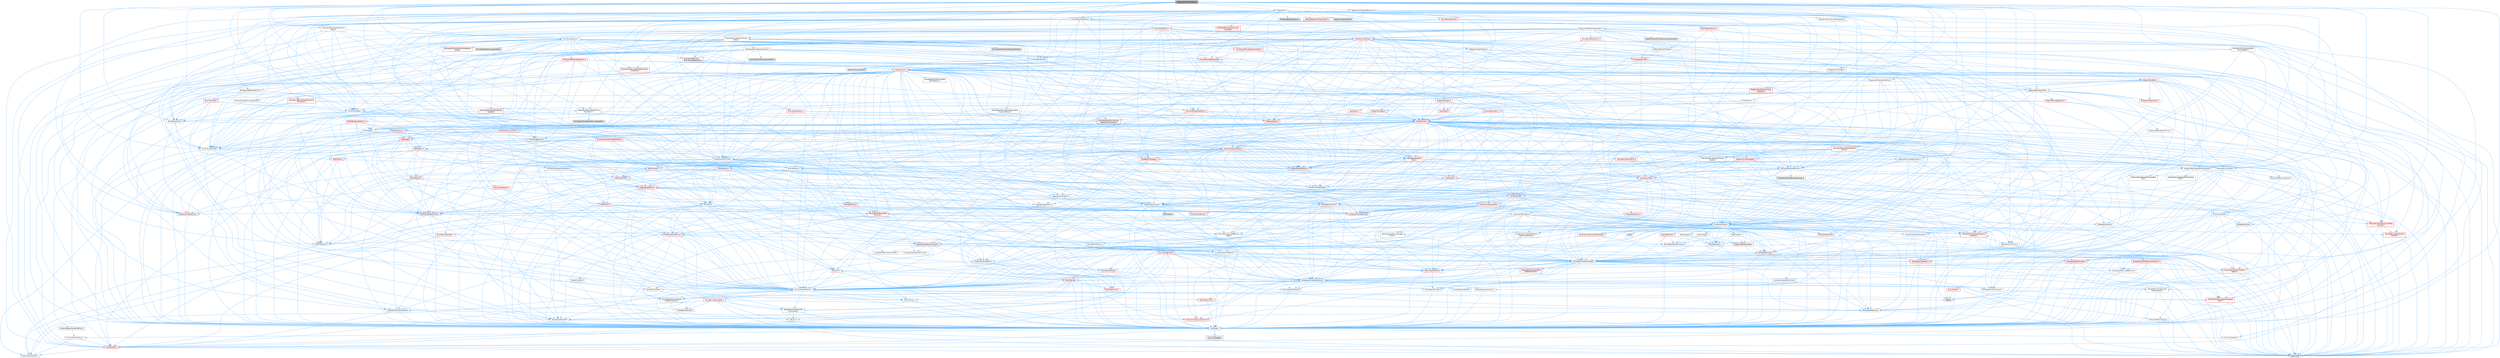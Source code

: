 digraph "SequencerChannelTraits.h"
{
 // INTERACTIVE_SVG=YES
 // LATEX_PDF_SIZE
  bgcolor="transparent";
  edge [fontname=Helvetica,fontsize=10,labelfontname=Helvetica,labelfontsize=10];
  node [fontname=Helvetica,fontsize=10,shape=box,height=0.2,width=0.4];
  Node1 [id="Node000001",label="SequencerChannelTraits.h",height=0.2,width=0.4,color="gray40", fillcolor="grey60", style="filled", fontcolor="black",tooltip=" "];
  Node1 -> Node2 [id="edge1_Node000001_Node000002",color="steelblue1",style="solid",tooltip=" "];
  Node2 [id="Node000002",label="Channels/MovieSceneChannel\lData.h",height=0.2,width=0.4,color="grey40", fillcolor="white", style="filled",URL="$d1/da4/MovieSceneChannelData_8h.html",tooltip=" "];
  Node2 -> Node3 [id="edge2_Node000002_Node000003",color="steelblue1",style="solid",tooltip=" "];
  Node3 [id="Node000003",label="Channels/MovieSceneChannel.h",height=0.2,width=0.4,color="grey40", fillcolor="white", style="filled",URL="$d4/d41/MovieSceneChannel_8h.html",tooltip=" "];
  Node3 -> Node4 [id="edge3_Node000003_Node000004",color="steelblue1",style="solid",tooltip=" "];
  Node4 [id="Node000004",label="Containers/Array.h",height=0.2,width=0.4,color="grey40", fillcolor="white", style="filled",URL="$df/dd0/Array_8h.html",tooltip=" "];
  Node4 -> Node5 [id="edge4_Node000004_Node000005",color="steelblue1",style="solid",tooltip=" "];
  Node5 [id="Node000005",label="CoreTypes.h",height=0.2,width=0.4,color="grey40", fillcolor="white", style="filled",URL="$dc/dec/CoreTypes_8h.html",tooltip=" "];
  Node5 -> Node6 [id="edge5_Node000005_Node000006",color="steelblue1",style="solid",tooltip=" "];
  Node6 [id="Node000006",label="HAL/Platform.h",height=0.2,width=0.4,color="red", fillcolor="#FFF0F0", style="filled",URL="$d9/dd0/Platform_8h.html",tooltip=" "];
  Node6 -> Node9 [id="edge6_Node000006_Node000009",color="steelblue1",style="solid",tooltip=" "];
  Node9 [id="Node000009",label="type_traits",height=0.2,width=0.4,color="grey60", fillcolor="#E0E0E0", style="filled",tooltip=" "];
  Node6 -> Node10 [id="edge7_Node000006_Node000010",color="steelblue1",style="solid",tooltip=" "];
  Node10 [id="Node000010",label="PreprocessorHelpers.h",height=0.2,width=0.4,color="grey40", fillcolor="white", style="filled",URL="$db/ddb/PreprocessorHelpers_8h.html",tooltip=" "];
  Node5 -> Node16 [id="edge8_Node000005_Node000016",color="steelblue1",style="solid",tooltip=" "];
  Node16 [id="Node000016",label="ProfilingDebugging\l/UMemoryDefines.h",height=0.2,width=0.4,color="grey40", fillcolor="white", style="filled",URL="$d2/da2/UMemoryDefines_8h.html",tooltip=" "];
  Node5 -> Node17 [id="edge9_Node000005_Node000017",color="steelblue1",style="solid",tooltip=" "];
  Node17 [id="Node000017",label="Misc/CoreMiscDefines.h",height=0.2,width=0.4,color="grey40", fillcolor="white", style="filled",URL="$da/d38/CoreMiscDefines_8h.html",tooltip=" "];
  Node17 -> Node6 [id="edge10_Node000017_Node000006",color="steelblue1",style="solid",tooltip=" "];
  Node17 -> Node10 [id="edge11_Node000017_Node000010",color="steelblue1",style="solid",tooltip=" "];
  Node5 -> Node18 [id="edge12_Node000005_Node000018",color="steelblue1",style="solid",tooltip=" "];
  Node18 [id="Node000018",label="Misc/CoreDefines.h",height=0.2,width=0.4,color="grey40", fillcolor="white", style="filled",URL="$d3/dd2/CoreDefines_8h.html",tooltip=" "];
  Node4 -> Node19 [id="edge13_Node000004_Node000019",color="steelblue1",style="solid",tooltip=" "];
  Node19 [id="Node000019",label="Misc/AssertionMacros.h",height=0.2,width=0.4,color="grey40", fillcolor="white", style="filled",URL="$d0/dfa/AssertionMacros_8h.html",tooltip=" "];
  Node19 -> Node5 [id="edge14_Node000019_Node000005",color="steelblue1",style="solid",tooltip=" "];
  Node19 -> Node6 [id="edge15_Node000019_Node000006",color="steelblue1",style="solid",tooltip=" "];
  Node19 -> Node20 [id="edge16_Node000019_Node000020",color="steelblue1",style="solid",tooltip=" "];
  Node20 [id="Node000020",label="HAL/PlatformMisc.h",height=0.2,width=0.4,color="red", fillcolor="#FFF0F0", style="filled",URL="$d0/df5/PlatformMisc_8h.html",tooltip=" "];
  Node20 -> Node5 [id="edge17_Node000020_Node000005",color="steelblue1",style="solid",tooltip=" "];
  Node19 -> Node10 [id="edge18_Node000019_Node000010",color="steelblue1",style="solid",tooltip=" "];
  Node19 -> Node56 [id="edge19_Node000019_Node000056",color="steelblue1",style="solid",tooltip=" "];
  Node56 [id="Node000056",label="Templates/EnableIf.h",height=0.2,width=0.4,color="grey40", fillcolor="white", style="filled",URL="$d7/d60/EnableIf_8h.html",tooltip=" "];
  Node56 -> Node5 [id="edge20_Node000056_Node000005",color="steelblue1",style="solid",tooltip=" "];
  Node19 -> Node57 [id="edge21_Node000019_Node000057",color="steelblue1",style="solid",tooltip=" "];
  Node57 [id="Node000057",label="Templates/IsArrayOrRefOf\lTypeByPredicate.h",height=0.2,width=0.4,color="grey40", fillcolor="white", style="filled",URL="$d6/da1/IsArrayOrRefOfTypeByPredicate_8h.html",tooltip=" "];
  Node57 -> Node5 [id="edge22_Node000057_Node000005",color="steelblue1",style="solid",tooltip=" "];
  Node19 -> Node58 [id="edge23_Node000019_Node000058",color="steelblue1",style="solid",tooltip=" "];
  Node58 [id="Node000058",label="Templates/IsValidVariadic\lFunctionArg.h",height=0.2,width=0.4,color="grey40", fillcolor="white", style="filled",URL="$d0/dc8/IsValidVariadicFunctionArg_8h.html",tooltip=" "];
  Node58 -> Node5 [id="edge24_Node000058_Node000005",color="steelblue1",style="solid",tooltip=" "];
  Node58 -> Node59 [id="edge25_Node000058_Node000059",color="steelblue1",style="solid",tooltip=" "];
  Node59 [id="Node000059",label="IsEnum.h",height=0.2,width=0.4,color="grey40", fillcolor="white", style="filled",URL="$d4/de5/IsEnum_8h.html",tooltip=" "];
  Node58 -> Node9 [id="edge26_Node000058_Node000009",color="steelblue1",style="solid",tooltip=" "];
  Node19 -> Node60 [id="edge27_Node000019_Node000060",color="steelblue1",style="solid",tooltip=" "];
  Node60 [id="Node000060",label="Traits/IsCharEncodingCompatible\lWith.h",height=0.2,width=0.4,color="red", fillcolor="#FFF0F0", style="filled",URL="$df/dd1/IsCharEncodingCompatibleWith_8h.html",tooltip=" "];
  Node60 -> Node9 [id="edge28_Node000060_Node000009",color="steelblue1",style="solid",tooltip=" "];
  Node19 -> Node62 [id="edge29_Node000019_Node000062",color="steelblue1",style="solid",tooltip=" "];
  Node62 [id="Node000062",label="Misc/VarArgs.h",height=0.2,width=0.4,color="grey40", fillcolor="white", style="filled",URL="$d5/d6f/VarArgs_8h.html",tooltip=" "];
  Node62 -> Node5 [id="edge30_Node000062_Node000005",color="steelblue1",style="solid",tooltip=" "];
  Node19 -> Node63 [id="edge31_Node000019_Node000063",color="steelblue1",style="solid",tooltip=" "];
  Node63 [id="Node000063",label="String/FormatStringSan.h",height=0.2,width=0.4,color="red", fillcolor="#FFF0F0", style="filled",URL="$d3/d8b/FormatStringSan_8h.html",tooltip=" "];
  Node63 -> Node9 [id="edge32_Node000063_Node000009",color="steelblue1",style="solid",tooltip=" "];
  Node63 -> Node5 [id="edge33_Node000063_Node000005",color="steelblue1",style="solid",tooltip=" "];
  Node63 -> Node64 [id="edge34_Node000063_Node000064",color="steelblue1",style="solid",tooltip=" "];
  Node64 [id="Node000064",label="Templates/Requires.h",height=0.2,width=0.4,color="grey40", fillcolor="white", style="filled",URL="$dc/d96/Requires_8h.html",tooltip=" "];
  Node64 -> Node56 [id="edge35_Node000064_Node000056",color="steelblue1",style="solid",tooltip=" "];
  Node64 -> Node9 [id="edge36_Node000064_Node000009",color="steelblue1",style="solid",tooltip=" "];
  Node63 -> Node65 [id="edge37_Node000063_Node000065",color="steelblue1",style="solid",tooltip=" "];
  Node65 [id="Node000065",label="Templates/Identity.h",height=0.2,width=0.4,color="grey40", fillcolor="white", style="filled",URL="$d0/dd5/Identity_8h.html",tooltip=" "];
  Node63 -> Node58 [id="edge38_Node000063_Node000058",color="steelblue1",style="solid",tooltip=" "];
  Node63 -> Node28 [id="edge39_Node000063_Node000028",color="steelblue1",style="solid",tooltip=" "];
  Node28 [id="Node000028",label="Containers/ContainersFwd.h",height=0.2,width=0.4,color="grey40", fillcolor="white", style="filled",URL="$d4/d0a/ContainersFwd_8h.html",tooltip=" "];
  Node28 -> Node6 [id="edge40_Node000028_Node000006",color="steelblue1",style="solid",tooltip=" "];
  Node28 -> Node5 [id="edge41_Node000028_Node000005",color="steelblue1",style="solid",tooltip=" "];
  Node28 -> Node25 [id="edge42_Node000028_Node000025",color="steelblue1",style="solid",tooltip=" "];
  Node25 [id="Node000025",label="Traits/IsContiguousContainer.h",height=0.2,width=0.4,color="red", fillcolor="#FFF0F0", style="filled",URL="$d5/d3c/IsContiguousContainer_8h.html",tooltip=" "];
  Node25 -> Node5 [id="edge43_Node000025_Node000005",color="steelblue1",style="solid",tooltip=" "];
  Node19 -> Node69 [id="edge44_Node000019_Node000069",color="steelblue1",style="solid",tooltip=" "];
  Node69 [id="Node000069",label="atomic",height=0.2,width=0.4,color="grey60", fillcolor="#E0E0E0", style="filled",tooltip=" "];
  Node4 -> Node70 [id="edge45_Node000004_Node000070",color="steelblue1",style="solid",tooltip=" "];
  Node70 [id="Node000070",label="Misc/IntrusiveUnsetOptional\lState.h",height=0.2,width=0.4,color="grey40", fillcolor="white", style="filled",URL="$d2/d0a/IntrusiveUnsetOptionalState_8h.html",tooltip=" "];
  Node70 -> Node71 [id="edge46_Node000070_Node000071",color="steelblue1",style="solid",tooltip=" "];
  Node71 [id="Node000071",label="Misc/OptionalFwd.h",height=0.2,width=0.4,color="grey40", fillcolor="white", style="filled",URL="$dc/d50/OptionalFwd_8h.html",tooltip=" "];
  Node4 -> Node72 [id="edge47_Node000004_Node000072",color="steelblue1",style="solid",tooltip=" "];
  Node72 [id="Node000072",label="Misc/ReverseIterate.h",height=0.2,width=0.4,color="red", fillcolor="#FFF0F0", style="filled",URL="$db/de3/ReverseIterate_8h.html",tooltip=" "];
  Node72 -> Node6 [id="edge48_Node000072_Node000006",color="steelblue1",style="solid",tooltip=" "];
  Node4 -> Node74 [id="edge49_Node000004_Node000074",color="steelblue1",style="solid",tooltip=" "];
  Node74 [id="Node000074",label="HAL/UnrealMemory.h",height=0.2,width=0.4,color="red", fillcolor="#FFF0F0", style="filled",URL="$d9/d96/UnrealMemory_8h.html",tooltip=" "];
  Node74 -> Node5 [id="edge50_Node000074_Node000005",color="steelblue1",style="solid",tooltip=" "];
  Node74 -> Node94 [id="edge51_Node000074_Node000094",color="steelblue1",style="solid",tooltip=" "];
  Node94 [id="Node000094",label="Templates/IsPointer.h",height=0.2,width=0.4,color="grey40", fillcolor="white", style="filled",URL="$d7/d05/IsPointer_8h.html",tooltip=" "];
  Node94 -> Node5 [id="edge52_Node000094_Node000005",color="steelblue1",style="solid",tooltip=" "];
  Node4 -> Node95 [id="edge53_Node000004_Node000095",color="steelblue1",style="solid",tooltip=" "];
  Node95 [id="Node000095",label="Templates/UnrealTypeTraits.h",height=0.2,width=0.4,color="grey40", fillcolor="white", style="filled",URL="$d2/d2d/UnrealTypeTraits_8h.html",tooltip=" "];
  Node95 -> Node5 [id="edge54_Node000095_Node000005",color="steelblue1",style="solid",tooltip=" "];
  Node95 -> Node94 [id="edge55_Node000095_Node000094",color="steelblue1",style="solid",tooltip=" "];
  Node95 -> Node19 [id="edge56_Node000095_Node000019",color="steelblue1",style="solid",tooltip=" "];
  Node95 -> Node87 [id="edge57_Node000095_Node000087",color="steelblue1",style="solid",tooltip=" "];
  Node87 [id="Node000087",label="Templates/AndOrNot.h",height=0.2,width=0.4,color="grey40", fillcolor="white", style="filled",URL="$db/d0a/AndOrNot_8h.html",tooltip=" "];
  Node87 -> Node5 [id="edge58_Node000087_Node000005",color="steelblue1",style="solid",tooltip=" "];
  Node95 -> Node56 [id="edge59_Node000095_Node000056",color="steelblue1",style="solid",tooltip=" "];
  Node95 -> Node96 [id="edge60_Node000095_Node000096",color="steelblue1",style="solid",tooltip=" "];
  Node96 [id="Node000096",label="Templates/IsArithmetic.h",height=0.2,width=0.4,color="grey40", fillcolor="white", style="filled",URL="$d2/d5d/IsArithmetic_8h.html",tooltip=" "];
  Node96 -> Node5 [id="edge61_Node000096_Node000005",color="steelblue1",style="solid",tooltip=" "];
  Node95 -> Node59 [id="edge62_Node000095_Node000059",color="steelblue1",style="solid",tooltip=" "];
  Node95 -> Node97 [id="edge63_Node000095_Node000097",color="steelblue1",style="solid",tooltip=" "];
  Node97 [id="Node000097",label="Templates/Models.h",height=0.2,width=0.4,color="grey40", fillcolor="white", style="filled",URL="$d3/d0c/Models_8h.html",tooltip=" "];
  Node97 -> Node65 [id="edge64_Node000097_Node000065",color="steelblue1",style="solid",tooltip=" "];
  Node95 -> Node98 [id="edge65_Node000095_Node000098",color="steelblue1",style="solid",tooltip=" "];
  Node98 [id="Node000098",label="Templates/IsPODType.h",height=0.2,width=0.4,color="grey40", fillcolor="white", style="filled",URL="$d7/db1/IsPODType_8h.html",tooltip=" "];
  Node98 -> Node5 [id="edge66_Node000098_Node000005",color="steelblue1",style="solid",tooltip=" "];
  Node95 -> Node99 [id="edge67_Node000095_Node000099",color="steelblue1",style="solid",tooltip=" "];
  Node99 [id="Node000099",label="Templates/IsUECoreType.h",height=0.2,width=0.4,color="grey40", fillcolor="white", style="filled",URL="$d1/db8/IsUECoreType_8h.html",tooltip=" "];
  Node99 -> Node5 [id="edge68_Node000099_Node000005",color="steelblue1",style="solid",tooltip=" "];
  Node99 -> Node9 [id="edge69_Node000099_Node000009",color="steelblue1",style="solid",tooltip=" "];
  Node95 -> Node88 [id="edge70_Node000095_Node000088",color="steelblue1",style="solid",tooltip=" "];
  Node88 [id="Node000088",label="Templates/IsTriviallyCopy\lConstructible.h",height=0.2,width=0.4,color="grey40", fillcolor="white", style="filled",URL="$d3/d78/IsTriviallyCopyConstructible_8h.html",tooltip=" "];
  Node88 -> Node5 [id="edge71_Node000088_Node000005",color="steelblue1",style="solid",tooltip=" "];
  Node88 -> Node9 [id="edge72_Node000088_Node000009",color="steelblue1",style="solid",tooltip=" "];
  Node4 -> Node100 [id="edge73_Node000004_Node000100",color="steelblue1",style="solid",tooltip=" "];
  Node100 [id="Node000100",label="Templates/UnrealTemplate.h",height=0.2,width=0.4,color="grey40", fillcolor="white", style="filled",URL="$d4/d24/UnrealTemplate_8h.html",tooltip=" "];
  Node100 -> Node5 [id="edge74_Node000100_Node000005",color="steelblue1",style="solid",tooltip=" "];
  Node100 -> Node94 [id="edge75_Node000100_Node000094",color="steelblue1",style="solid",tooltip=" "];
  Node100 -> Node74 [id="edge76_Node000100_Node000074",color="steelblue1",style="solid",tooltip=" "];
  Node100 -> Node101 [id="edge77_Node000100_Node000101",color="steelblue1",style="solid",tooltip=" "];
  Node101 [id="Node000101",label="Templates/CopyQualifiers\lAndRefsFromTo.h",height=0.2,width=0.4,color="red", fillcolor="#FFF0F0", style="filled",URL="$d3/db3/CopyQualifiersAndRefsFromTo_8h.html",tooltip=" "];
  Node100 -> Node95 [id="edge78_Node000100_Node000095",color="steelblue1",style="solid",tooltip=" "];
  Node100 -> Node103 [id="edge79_Node000100_Node000103",color="steelblue1",style="solid",tooltip=" "];
  Node103 [id="Node000103",label="Templates/RemoveReference.h",height=0.2,width=0.4,color="grey40", fillcolor="white", style="filled",URL="$da/dbe/RemoveReference_8h.html",tooltip=" "];
  Node103 -> Node5 [id="edge80_Node000103_Node000005",color="steelblue1",style="solid",tooltip=" "];
  Node100 -> Node64 [id="edge81_Node000100_Node000064",color="steelblue1",style="solid",tooltip=" "];
  Node100 -> Node104 [id="edge82_Node000100_Node000104",color="steelblue1",style="solid",tooltip=" "];
  Node104 [id="Node000104",label="Templates/TypeCompatible\lBytes.h",height=0.2,width=0.4,color="red", fillcolor="#FFF0F0", style="filled",URL="$df/d0a/TypeCompatibleBytes_8h.html",tooltip=" "];
  Node104 -> Node5 [id="edge83_Node000104_Node000005",color="steelblue1",style="solid",tooltip=" "];
  Node104 -> Node9 [id="edge84_Node000104_Node000009",color="steelblue1",style="solid",tooltip=" "];
  Node100 -> Node65 [id="edge85_Node000100_Node000065",color="steelblue1",style="solid",tooltip=" "];
  Node100 -> Node25 [id="edge86_Node000100_Node000025",color="steelblue1",style="solid",tooltip=" "];
  Node100 -> Node105 [id="edge87_Node000100_Node000105",color="steelblue1",style="solid",tooltip=" "];
  Node105 [id="Node000105",label="Traits/UseBitwiseSwap.h",height=0.2,width=0.4,color="grey40", fillcolor="white", style="filled",URL="$db/df3/UseBitwiseSwap_8h.html",tooltip=" "];
  Node105 -> Node5 [id="edge88_Node000105_Node000005",color="steelblue1",style="solid",tooltip=" "];
  Node105 -> Node9 [id="edge89_Node000105_Node000009",color="steelblue1",style="solid",tooltip=" "];
  Node100 -> Node9 [id="edge90_Node000100_Node000009",color="steelblue1",style="solid",tooltip=" "];
  Node4 -> Node106 [id="edge91_Node000004_Node000106",color="steelblue1",style="solid",tooltip=" "];
  Node106 [id="Node000106",label="Containers/AllowShrinking.h",height=0.2,width=0.4,color="grey40", fillcolor="white", style="filled",URL="$d7/d1a/AllowShrinking_8h.html",tooltip=" "];
  Node106 -> Node5 [id="edge92_Node000106_Node000005",color="steelblue1",style="solid",tooltip=" "];
  Node4 -> Node107 [id="edge93_Node000004_Node000107",color="steelblue1",style="solid",tooltip=" "];
  Node107 [id="Node000107",label="Containers/ContainerAllocation\lPolicies.h",height=0.2,width=0.4,color="red", fillcolor="#FFF0F0", style="filled",URL="$d7/dff/ContainerAllocationPolicies_8h.html",tooltip=" "];
  Node107 -> Node5 [id="edge94_Node000107_Node000005",color="steelblue1",style="solid",tooltip=" "];
  Node107 -> Node107 [id="edge95_Node000107_Node000107",color="steelblue1",style="solid",tooltip=" "];
  Node107 -> Node74 [id="edge96_Node000107_Node000074",color="steelblue1",style="solid",tooltip=" "];
  Node107 -> Node42 [id="edge97_Node000107_Node000042",color="steelblue1",style="solid",tooltip=" "];
  Node42 [id="Node000042",label="Math/NumericLimits.h",height=0.2,width=0.4,color="grey40", fillcolor="white", style="filled",URL="$df/d1b/NumericLimits_8h.html",tooltip=" "];
  Node42 -> Node5 [id="edge98_Node000042_Node000005",color="steelblue1",style="solid",tooltip=" "];
  Node107 -> Node19 [id="edge99_Node000107_Node000019",color="steelblue1",style="solid",tooltip=" "];
  Node107 -> Node118 [id="edge100_Node000107_Node000118",color="steelblue1",style="solid",tooltip=" "];
  Node118 [id="Node000118",label="Templates/MemoryOps.h",height=0.2,width=0.4,color="red", fillcolor="#FFF0F0", style="filled",URL="$db/dea/MemoryOps_8h.html",tooltip=" "];
  Node118 -> Node5 [id="edge101_Node000118_Node000005",color="steelblue1",style="solid",tooltip=" "];
  Node118 -> Node74 [id="edge102_Node000118_Node000074",color="steelblue1",style="solid",tooltip=" "];
  Node118 -> Node88 [id="edge103_Node000118_Node000088",color="steelblue1",style="solid",tooltip=" "];
  Node118 -> Node64 [id="edge104_Node000118_Node000064",color="steelblue1",style="solid",tooltip=" "];
  Node118 -> Node95 [id="edge105_Node000118_Node000095",color="steelblue1",style="solid",tooltip=" "];
  Node118 -> Node105 [id="edge106_Node000118_Node000105",color="steelblue1",style="solid",tooltip=" "];
  Node118 -> Node9 [id="edge107_Node000118_Node000009",color="steelblue1",style="solid",tooltip=" "];
  Node107 -> Node104 [id="edge108_Node000107_Node000104",color="steelblue1",style="solid",tooltip=" "];
  Node107 -> Node9 [id="edge109_Node000107_Node000009",color="steelblue1",style="solid",tooltip=" "];
  Node4 -> Node119 [id="edge110_Node000004_Node000119",color="steelblue1",style="solid",tooltip=" "];
  Node119 [id="Node000119",label="Containers/ContainerElement\lTypeCompatibility.h",height=0.2,width=0.4,color="grey40", fillcolor="white", style="filled",URL="$df/ddf/ContainerElementTypeCompatibility_8h.html",tooltip=" "];
  Node119 -> Node5 [id="edge111_Node000119_Node000005",color="steelblue1",style="solid",tooltip=" "];
  Node119 -> Node95 [id="edge112_Node000119_Node000095",color="steelblue1",style="solid",tooltip=" "];
  Node4 -> Node120 [id="edge113_Node000004_Node000120",color="steelblue1",style="solid",tooltip=" "];
  Node120 [id="Node000120",label="Serialization/Archive.h",height=0.2,width=0.4,color="red", fillcolor="#FFF0F0", style="filled",URL="$d7/d3b/Archive_8h.html",tooltip=" "];
  Node120 -> Node5 [id="edge114_Node000120_Node000005",color="steelblue1",style="solid",tooltip=" "];
  Node120 -> Node29 [id="edge115_Node000120_Node000029",color="steelblue1",style="solid",tooltip=" "];
  Node29 [id="Node000029",label="Math/MathFwd.h",height=0.2,width=0.4,color="grey40", fillcolor="white", style="filled",URL="$d2/d10/MathFwd_8h.html",tooltip=" "];
  Node29 -> Node6 [id="edge116_Node000029_Node000006",color="steelblue1",style="solid",tooltip=" "];
  Node120 -> Node19 [id="edge117_Node000120_Node000019",color="steelblue1",style="solid",tooltip=" "];
  Node120 -> Node62 [id="edge118_Node000120_Node000062",color="steelblue1",style="solid",tooltip=" "];
  Node120 -> Node56 [id="edge119_Node000120_Node000056",color="steelblue1",style="solid",tooltip=" "];
  Node120 -> Node57 [id="edge120_Node000120_Node000057",color="steelblue1",style="solid",tooltip=" "];
  Node120 -> Node58 [id="edge121_Node000120_Node000058",color="steelblue1",style="solid",tooltip=" "];
  Node120 -> Node100 [id="edge122_Node000120_Node000100",color="steelblue1",style="solid",tooltip=" "];
  Node120 -> Node60 [id="edge123_Node000120_Node000060",color="steelblue1",style="solid",tooltip=" "];
  Node4 -> Node130 [id="edge124_Node000004_Node000130",color="steelblue1",style="solid",tooltip=" "];
  Node130 [id="Node000130",label="Serialization/MemoryImage\lWriter.h",height=0.2,width=0.4,color="grey40", fillcolor="white", style="filled",URL="$d0/d08/MemoryImageWriter_8h.html",tooltip=" "];
  Node130 -> Node5 [id="edge125_Node000130_Node000005",color="steelblue1",style="solid",tooltip=" "];
  Node130 -> Node131 [id="edge126_Node000130_Node000131",color="steelblue1",style="solid",tooltip=" "];
  Node131 [id="Node000131",label="Serialization/MemoryLayout.h",height=0.2,width=0.4,color="red", fillcolor="#FFF0F0", style="filled",URL="$d7/d66/MemoryLayout_8h.html",tooltip=" "];
  Node131 -> Node132 [id="edge127_Node000131_Node000132",color="steelblue1",style="solid",tooltip=" "];
  Node132 [id="Node000132",label="Concepts/StaticClassProvider.h",height=0.2,width=0.4,color="grey40", fillcolor="white", style="filled",URL="$dd/d83/StaticClassProvider_8h.html",tooltip=" "];
  Node131 -> Node133 [id="edge128_Node000131_Node000133",color="steelblue1",style="solid",tooltip=" "];
  Node133 [id="Node000133",label="Concepts/StaticStructProvider.h",height=0.2,width=0.4,color="grey40", fillcolor="white", style="filled",URL="$d5/d77/StaticStructProvider_8h.html",tooltip=" "];
  Node131 -> Node134 [id="edge129_Node000131_Node000134",color="steelblue1",style="solid",tooltip=" "];
  Node134 [id="Node000134",label="Containers/EnumAsByte.h",height=0.2,width=0.4,color="grey40", fillcolor="white", style="filled",URL="$d6/d9a/EnumAsByte_8h.html",tooltip=" "];
  Node134 -> Node5 [id="edge130_Node000134_Node000005",color="steelblue1",style="solid",tooltip=" "];
  Node134 -> Node98 [id="edge131_Node000134_Node000098",color="steelblue1",style="solid",tooltip=" "];
  Node134 -> Node135 [id="edge132_Node000134_Node000135",color="steelblue1",style="solid",tooltip=" "];
  Node135 [id="Node000135",label="Templates/TypeHash.h",height=0.2,width=0.4,color="red", fillcolor="#FFF0F0", style="filled",URL="$d1/d62/TypeHash_8h.html",tooltip=" "];
  Node135 -> Node5 [id="edge133_Node000135_Node000005",color="steelblue1",style="solid",tooltip=" "];
  Node135 -> Node64 [id="edge134_Node000135_Node000064",color="steelblue1",style="solid",tooltip=" "];
  Node135 -> Node136 [id="edge135_Node000135_Node000136",color="steelblue1",style="solid",tooltip=" "];
  Node136 [id="Node000136",label="Misc/Crc.h",height=0.2,width=0.4,color="red", fillcolor="#FFF0F0", style="filled",URL="$d4/dd2/Crc_8h.html",tooltip=" "];
  Node136 -> Node5 [id="edge136_Node000136_Node000005",color="steelblue1",style="solid",tooltip=" "];
  Node136 -> Node19 [id="edge137_Node000136_Node000019",color="steelblue1",style="solid",tooltip=" "];
  Node136 -> Node137 [id="edge138_Node000136_Node000137",color="steelblue1",style="solid",tooltip=" "];
  Node137 [id="Node000137",label="Misc/CString.h",height=0.2,width=0.4,color="red", fillcolor="#FFF0F0", style="filled",URL="$d2/d49/CString_8h.html",tooltip=" "];
  Node137 -> Node5 [id="edge139_Node000137_Node000005",color="steelblue1",style="solid",tooltip=" "];
  Node137 -> Node32 [id="edge140_Node000137_Node000032",color="steelblue1",style="solid",tooltip=" "];
  Node32 [id="Node000032",label="HAL/PlatformCrt.h",height=0.2,width=0.4,color="red", fillcolor="#FFF0F0", style="filled",URL="$d8/d75/PlatformCrt_8h.html",tooltip=" "];
  Node137 -> Node19 [id="edge141_Node000137_Node000019",color="steelblue1",style="solid",tooltip=" "];
  Node137 -> Node62 [id="edge142_Node000137_Node000062",color="steelblue1",style="solid",tooltip=" "];
  Node137 -> Node57 [id="edge143_Node000137_Node000057",color="steelblue1",style="solid",tooltip=" "];
  Node137 -> Node58 [id="edge144_Node000137_Node000058",color="steelblue1",style="solid",tooltip=" "];
  Node137 -> Node60 [id="edge145_Node000137_Node000060",color="steelblue1",style="solid",tooltip=" "];
  Node136 -> Node95 [id="edge146_Node000136_Node000095",color="steelblue1",style="solid",tooltip=" "];
  Node135 -> Node9 [id="edge147_Node000135_Node000009",color="steelblue1",style="solid",tooltip=" "];
  Node131 -> Node22 [id="edge148_Node000131_Node000022",color="steelblue1",style="solid",tooltip=" "];
  Node22 [id="Node000022",label="Containers/StringFwd.h",height=0.2,width=0.4,color="grey40", fillcolor="white", style="filled",URL="$df/d37/StringFwd_8h.html",tooltip=" "];
  Node22 -> Node5 [id="edge149_Node000022_Node000005",color="steelblue1",style="solid",tooltip=" "];
  Node22 -> Node23 [id="edge150_Node000022_Node000023",color="steelblue1",style="solid",tooltip=" "];
  Node23 [id="Node000023",label="Traits/ElementType.h",height=0.2,width=0.4,color="red", fillcolor="#FFF0F0", style="filled",URL="$d5/d4f/ElementType_8h.html",tooltip=" "];
  Node23 -> Node6 [id="edge151_Node000023_Node000006",color="steelblue1",style="solid",tooltip=" "];
  Node23 -> Node9 [id="edge152_Node000023_Node000009",color="steelblue1",style="solid",tooltip=" "];
  Node22 -> Node25 [id="edge153_Node000022_Node000025",color="steelblue1",style="solid",tooltip=" "];
  Node131 -> Node74 [id="edge154_Node000131_Node000074",color="steelblue1",style="solid",tooltip=" "];
  Node131 -> Node56 [id="edge155_Node000131_Node000056",color="steelblue1",style="solid",tooltip=" "];
  Node131 -> Node97 [id="edge156_Node000131_Node000097",color="steelblue1",style="solid",tooltip=" "];
  Node131 -> Node100 [id="edge157_Node000131_Node000100",color="steelblue1",style="solid",tooltip=" "];
  Node4 -> Node144 [id="edge158_Node000004_Node000144",color="steelblue1",style="solid",tooltip=" "];
  Node144 [id="Node000144",label="Algo/Heapify.h",height=0.2,width=0.4,color="grey40", fillcolor="white", style="filled",URL="$d0/d2a/Heapify_8h.html",tooltip=" "];
  Node144 -> Node145 [id="edge159_Node000144_Node000145",color="steelblue1",style="solid",tooltip=" "];
  Node145 [id="Node000145",label="Algo/Impl/BinaryHeap.h",height=0.2,width=0.4,color="red", fillcolor="#FFF0F0", style="filled",URL="$d7/da3/Algo_2Impl_2BinaryHeap_8h.html",tooltip=" "];
  Node145 -> Node146 [id="edge160_Node000145_Node000146",color="steelblue1",style="solid",tooltip=" "];
  Node146 [id="Node000146",label="Templates/Invoke.h",height=0.2,width=0.4,color="red", fillcolor="#FFF0F0", style="filled",URL="$d7/deb/Invoke_8h.html",tooltip=" "];
  Node146 -> Node5 [id="edge161_Node000146_Node000005",color="steelblue1",style="solid",tooltip=" "];
  Node146 -> Node100 [id="edge162_Node000146_Node000100",color="steelblue1",style="solid",tooltip=" "];
  Node146 -> Node9 [id="edge163_Node000146_Node000009",color="steelblue1",style="solid",tooltip=" "];
  Node145 -> Node9 [id="edge164_Node000145_Node000009",color="steelblue1",style="solid",tooltip=" "];
  Node144 -> Node150 [id="edge165_Node000144_Node000150",color="steelblue1",style="solid",tooltip=" "];
  Node150 [id="Node000150",label="Templates/IdentityFunctor.h",height=0.2,width=0.4,color="grey40", fillcolor="white", style="filled",URL="$d7/d2e/IdentityFunctor_8h.html",tooltip=" "];
  Node150 -> Node6 [id="edge166_Node000150_Node000006",color="steelblue1",style="solid",tooltip=" "];
  Node144 -> Node146 [id="edge167_Node000144_Node000146",color="steelblue1",style="solid",tooltip=" "];
  Node144 -> Node151 [id="edge168_Node000144_Node000151",color="steelblue1",style="solid",tooltip=" "];
  Node151 [id="Node000151",label="Templates/Less.h",height=0.2,width=0.4,color="grey40", fillcolor="white", style="filled",URL="$de/dc8/Less_8h.html",tooltip=" "];
  Node151 -> Node5 [id="edge169_Node000151_Node000005",color="steelblue1",style="solid",tooltip=" "];
  Node151 -> Node100 [id="edge170_Node000151_Node000100",color="steelblue1",style="solid",tooltip=" "];
  Node144 -> Node100 [id="edge171_Node000144_Node000100",color="steelblue1",style="solid",tooltip=" "];
  Node4 -> Node152 [id="edge172_Node000004_Node000152",color="steelblue1",style="solid",tooltip=" "];
  Node152 [id="Node000152",label="Algo/HeapSort.h",height=0.2,width=0.4,color="grey40", fillcolor="white", style="filled",URL="$d3/d92/HeapSort_8h.html",tooltip=" "];
  Node152 -> Node145 [id="edge173_Node000152_Node000145",color="steelblue1",style="solid",tooltip=" "];
  Node152 -> Node150 [id="edge174_Node000152_Node000150",color="steelblue1",style="solid",tooltip=" "];
  Node152 -> Node151 [id="edge175_Node000152_Node000151",color="steelblue1",style="solid",tooltip=" "];
  Node152 -> Node100 [id="edge176_Node000152_Node000100",color="steelblue1",style="solid",tooltip=" "];
  Node4 -> Node153 [id="edge177_Node000004_Node000153",color="steelblue1",style="solid",tooltip=" "];
  Node153 [id="Node000153",label="Algo/IsHeap.h",height=0.2,width=0.4,color="grey40", fillcolor="white", style="filled",URL="$de/d32/IsHeap_8h.html",tooltip=" "];
  Node153 -> Node145 [id="edge178_Node000153_Node000145",color="steelblue1",style="solid",tooltip=" "];
  Node153 -> Node150 [id="edge179_Node000153_Node000150",color="steelblue1",style="solid",tooltip=" "];
  Node153 -> Node146 [id="edge180_Node000153_Node000146",color="steelblue1",style="solid",tooltip=" "];
  Node153 -> Node151 [id="edge181_Node000153_Node000151",color="steelblue1",style="solid",tooltip=" "];
  Node153 -> Node100 [id="edge182_Node000153_Node000100",color="steelblue1",style="solid",tooltip=" "];
  Node4 -> Node145 [id="edge183_Node000004_Node000145",color="steelblue1",style="solid",tooltip=" "];
  Node4 -> Node154 [id="edge184_Node000004_Node000154",color="steelblue1",style="solid",tooltip=" "];
  Node154 [id="Node000154",label="Algo/StableSort.h",height=0.2,width=0.4,color="red", fillcolor="#FFF0F0", style="filled",URL="$d7/d3c/StableSort_8h.html",tooltip=" "];
  Node154 -> Node150 [id="edge185_Node000154_Node000150",color="steelblue1",style="solid",tooltip=" "];
  Node154 -> Node146 [id="edge186_Node000154_Node000146",color="steelblue1",style="solid",tooltip=" "];
  Node154 -> Node151 [id="edge187_Node000154_Node000151",color="steelblue1",style="solid",tooltip=" "];
  Node154 -> Node100 [id="edge188_Node000154_Node000100",color="steelblue1",style="solid",tooltip=" "];
  Node4 -> Node157 [id="edge189_Node000004_Node000157",color="steelblue1",style="solid",tooltip=" "];
  Node157 [id="Node000157",label="Concepts/GetTypeHashable.h",height=0.2,width=0.4,color="grey40", fillcolor="white", style="filled",URL="$d3/da2/GetTypeHashable_8h.html",tooltip=" "];
  Node157 -> Node5 [id="edge190_Node000157_Node000005",color="steelblue1",style="solid",tooltip=" "];
  Node157 -> Node135 [id="edge191_Node000157_Node000135",color="steelblue1",style="solid",tooltip=" "];
  Node4 -> Node150 [id="edge192_Node000004_Node000150",color="steelblue1",style="solid",tooltip=" "];
  Node4 -> Node146 [id="edge193_Node000004_Node000146",color="steelblue1",style="solid",tooltip=" "];
  Node4 -> Node151 [id="edge194_Node000004_Node000151",color="steelblue1",style="solid",tooltip=" "];
  Node4 -> Node158 [id="edge195_Node000004_Node000158",color="steelblue1",style="solid",tooltip=" "];
  Node158 [id="Node000158",label="Templates/LosesQualifiers\lFromTo.h",height=0.2,width=0.4,color="red", fillcolor="#FFF0F0", style="filled",URL="$d2/db3/LosesQualifiersFromTo_8h.html",tooltip=" "];
  Node158 -> Node9 [id="edge196_Node000158_Node000009",color="steelblue1",style="solid",tooltip=" "];
  Node4 -> Node64 [id="edge197_Node000004_Node000064",color="steelblue1",style="solid",tooltip=" "];
  Node4 -> Node159 [id="edge198_Node000004_Node000159",color="steelblue1",style="solid",tooltip=" "];
  Node159 [id="Node000159",label="Templates/Sorting.h",height=0.2,width=0.4,color="red", fillcolor="#FFF0F0", style="filled",URL="$d3/d9e/Sorting_8h.html",tooltip=" "];
  Node159 -> Node5 [id="edge199_Node000159_Node000005",color="steelblue1",style="solid",tooltip=" "];
  Node159 -> Node151 [id="edge200_Node000159_Node000151",color="steelblue1",style="solid",tooltip=" "];
  Node4 -> Node163 [id="edge201_Node000004_Node000163",color="steelblue1",style="solid",tooltip=" "];
  Node163 [id="Node000163",label="Templates/AlignmentTemplates.h",height=0.2,width=0.4,color="red", fillcolor="#FFF0F0", style="filled",URL="$dd/d32/AlignmentTemplates_8h.html",tooltip=" "];
  Node163 -> Node5 [id="edge202_Node000163_Node000005",color="steelblue1",style="solid",tooltip=" "];
  Node163 -> Node94 [id="edge203_Node000163_Node000094",color="steelblue1",style="solid",tooltip=" "];
  Node4 -> Node23 [id="edge204_Node000004_Node000023",color="steelblue1",style="solid",tooltip=" "];
  Node4 -> Node115 [id="edge205_Node000004_Node000115",color="steelblue1",style="solid",tooltip=" "];
  Node115 [id="Node000115",label="limits",height=0.2,width=0.4,color="grey60", fillcolor="#E0E0E0", style="filled",tooltip=" "];
  Node4 -> Node9 [id="edge206_Node000004_Node000009",color="steelblue1",style="solid",tooltip=" "];
  Node3 -> Node164 [id="edge207_Node000003_Node000164",color="steelblue1",style="solid",tooltip=" "];
  Node164 [id="Node000164",label="Containers/ArrayView.h",height=0.2,width=0.4,color="grey40", fillcolor="white", style="filled",URL="$d7/df4/ArrayView_8h.html",tooltip=" "];
  Node164 -> Node5 [id="edge208_Node000164_Node000005",color="steelblue1",style="solid",tooltip=" "];
  Node164 -> Node28 [id="edge209_Node000164_Node000028",color="steelblue1",style="solid",tooltip=" "];
  Node164 -> Node19 [id="edge210_Node000164_Node000019",color="steelblue1",style="solid",tooltip=" "];
  Node164 -> Node72 [id="edge211_Node000164_Node000072",color="steelblue1",style="solid",tooltip=" "];
  Node164 -> Node70 [id="edge212_Node000164_Node000070",color="steelblue1",style="solid",tooltip=" "];
  Node164 -> Node146 [id="edge213_Node000164_Node000146",color="steelblue1",style="solid",tooltip=" "];
  Node164 -> Node95 [id="edge214_Node000164_Node000095",color="steelblue1",style="solid",tooltip=" "];
  Node164 -> Node23 [id="edge215_Node000164_Node000023",color="steelblue1",style="solid",tooltip=" "];
  Node164 -> Node4 [id="edge216_Node000164_Node000004",color="steelblue1",style="solid",tooltip=" "];
  Node164 -> Node162 [id="edge217_Node000164_Node000162",color="steelblue1",style="solid",tooltip=" "];
  Node162 [id="Node000162",label="Math/UnrealMathUtility.h",height=0.2,width=0.4,color="red", fillcolor="#FFF0F0", style="filled",URL="$db/db8/UnrealMathUtility_8h.html",tooltip=" "];
  Node162 -> Node5 [id="edge218_Node000162_Node000005",color="steelblue1",style="solid",tooltip=" "];
  Node162 -> Node19 [id="edge219_Node000162_Node000019",color="steelblue1",style="solid",tooltip=" "];
  Node162 -> Node29 [id="edge220_Node000162_Node000029",color="steelblue1",style="solid",tooltip=" "];
  Node162 -> Node65 [id="edge221_Node000162_Node000065",color="steelblue1",style="solid",tooltip=" "];
  Node162 -> Node64 [id="edge222_Node000162_Node000064",color="steelblue1",style="solid",tooltip=" "];
  Node164 -> Node9 [id="edge223_Node000164_Node000009",color="steelblue1",style="solid",tooltip=" "];
  Node3 -> Node165 [id="edge224_Node000003_Node000165",color="steelblue1",style="solid",tooltip=" "];
  Node165 [id="Node000165",label="Delegates/Delegate.h",height=0.2,width=0.4,color="red", fillcolor="#FFF0F0", style="filled",URL="$d4/d80/Delegate_8h.html",tooltip=" "];
  Node165 -> Node5 [id="edge225_Node000165_Node000005",color="steelblue1",style="solid",tooltip=" "];
  Node165 -> Node19 [id="edge226_Node000165_Node000019",color="steelblue1",style="solid",tooltip=" "];
  Node165 -> Node166 [id="edge227_Node000165_Node000166",color="steelblue1",style="solid",tooltip=" "];
  Node166 [id="Node000166",label="UObject/NameTypes.h",height=0.2,width=0.4,color="grey40", fillcolor="white", style="filled",URL="$d6/d35/NameTypes_8h.html",tooltip=" "];
  Node166 -> Node5 [id="edge228_Node000166_Node000005",color="steelblue1",style="solid",tooltip=" "];
  Node166 -> Node19 [id="edge229_Node000166_Node000019",color="steelblue1",style="solid",tooltip=" "];
  Node166 -> Node74 [id="edge230_Node000166_Node000074",color="steelblue1",style="solid",tooltip=" "];
  Node166 -> Node95 [id="edge231_Node000166_Node000095",color="steelblue1",style="solid",tooltip=" "];
  Node166 -> Node100 [id="edge232_Node000166_Node000100",color="steelblue1",style="solid",tooltip=" "];
  Node166 -> Node167 [id="edge233_Node000166_Node000167",color="steelblue1",style="solid",tooltip=" "];
  Node167 [id="Node000167",label="Containers/UnrealString.h",height=0.2,width=0.4,color="red", fillcolor="#FFF0F0", style="filled",URL="$d5/dba/UnrealString_8h.html",tooltip=" "];
  Node166 -> Node171 [id="edge234_Node000166_Node000171",color="steelblue1",style="solid",tooltip=" "];
  Node171 [id="Node000171",label="HAL/CriticalSection.h",height=0.2,width=0.4,color="red", fillcolor="#FFF0F0", style="filled",URL="$d6/d90/CriticalSection_8h.html",tooltip=" "];
  Node166 -> Node174 [id="edge235_Node000166_Node000174",color="steelblue1",style="solid",tooltip=" "];
  Node174 [id="Node000174",label="Containers/StringConv.h",height=0.2,width=0.4,color="grey40", fillcolor="white", style="filled",URL="$d3/ddf/StringConv_8h.html",tooltip=" "];
  Node174 -> Node5 [id="edge236_Node000174_Node000005",color="steelblue1",style="solid",tooltip=" "];
  Node174 -> Node19 [id="edge237_Node000174_Node000019",color="steelblue1",style="solid",tooltip=" "];
  Node174 -> Node107 [id="edge238_Node000174_Node000107",color="steelblue1",style="solid",tooltip=" "];
  Node174 -> Node4 [id="edge239_Node000174_Node000004",color="steelblue1",style="solid",tooltip=" "];
  Node174 -> Node137 [id="edge240_Node000174_Node000137",color="steelblue1",style="solid",tooltip=" "];
  Node174 -> Node175 [id="edge241_Node000174_Node000175",color="steelblue1",style="solid",tooltip=" "];
  Node175 [id="Node000175",label="Templates/IsArray.h",height=0.2,width=0.4,color="grey40", fillcolor="white", style="filled",URL="$d8/d8d/IsArray_8h.html",tooltip=" "];
  Node175 -> Node5 [id="edge242_Node000175_Node000005",color="steelblue1",style="solid",tooltip=" "];
  Node174 -> Node100 [id="edge243_Node000174_Node000100",color="steelblue1",style="solid",tooltip=" "];
  Node174 -> Node95 [id="edge244_Node000174_Node000095",color="steelblue1",style="solid",tooltip=" "];
  Node174 -> Node23 [id="edge245_Node000174_Node000023",color="steelblue1",style="solid",tooltip=" "];
  Node174 -> Node60 [id="edge246_Node000174_Node000060",color="steelblue1",style="solid",tooltip=" "];
  Node174 -> Node25 [id="edge247_Node000174_Node000025",color="steelblue1",style="solid",tooltip=" "];
  Node174 -> Node9 [id="edge248_Node000174_Node000009",color="steelblue1",style="solid",tooltip=" "];
  Node166 -> Node22 [id="edge249_Node000166_Node000022",color="steelblue1",style="solid",tooltip=" "];
  Node166 -> Node176 [id="edge250_Node000166_Node000176",color="steelblue1",style="solid",tooltip=" "];
  Node176 [id="Node000176",label="UObject/UnrealNames.h",height=0.2,width=0.4,color="red", fillcolor="#FFF0F0", style="filled",URL="$d8/db1/UnrealNames_8h.html",tooltip=" "];
  Node176 -> Node5 [id="edge251_Node000176_Node000005",color="steelblue1",style="solid",tooltip=" "];
  Node166 -> Node82 [id="edge252_Node000166_Node000082",color="steelblue1",style="solid",tooltip=" "];
  Node82 [id="Node000082",label="Templates/Atomic.h",height=0.2,width=0.4,color="red", fillcolor="#FFF0F0", style="filled",URL="$d3/d91/Atomic_8h.html",tooltip=" "];
  Node82 -> Node69 [id="edge253_Node000082_Node000069",color="steelblue1",style="solid",tooltip=" "];
  Node166 -> Node131 [id="edge254_Node000166_Node000131",color="steelblue1",style="solid",tooltip=" "];
  Node166 -> Node70 [id="edge255_Node000166_Node000070",color="steelblue1",style="solid",tooltip=" "];
  Node166 -> Node178 [id="edge256_Node000166_Node000178",color="steelblue1",style="solid",tooltip=" "];
  Node178 [id="Node000178",label="Misc/StringBuilder.h",height=0.2,width=0.4,color="red", fillcolor="#FFF0F0", style="filled",URL="$d4/d52/StringBuilder_8h.html",tooltip=" "];
  Node178 -> Node22 [id="edge257_Node000178_Node000022",color="steelblue1",style="solid",tooltip=" "];
  Node178 -> Node5 [id="edge258_Node000178_Node000005",color="steelblue1",style="solid",tooltip=" "];
  Node178 -> Node74 [id="edge259_Node000178_Node000074",color="steelblue1",style="solid",tooltip=" "];
  Node178 -> Node19 [id="edge260_Node000178_Node000019",color="steelblue1",style="solid",tooltip=" "];
  Node178 -> Node137 [id="edge261_Node000178_Node000137",color="steelblue1",style="solid",tooltip=" "];
  Node178 -> Node56 [id="edge262_Node000178_Node000056",color="steelblue1",style="solid",tooltip=" "];
  Node178 -> Node57 [id="edge263_Node000178_Node000057",color="steelblue1",style="solid",tooltip=" "];
  Node178 -> Node58 [id="edge264_Node000178_Node000058",color="steelblue1",style="solid",tooltip=" "];
  Node178 -> Node64 [id="edge265_Node000178_Node000064",color="steelblue1",style="solid",tooltip=" "];
  Node178 -> Node100 [id="edge266_Node000178_Node000100",color="steelblue1",style="solid",tooltip=" "];
  Node178 -> Node95 [id="edge267_Node000178_Node000095",color="steelblue1",style="solid",tooltip=" "];
  Node178 -> Node60 [id="edge268_Node000178_Node000060",color="steelblue1",style="solid",tooltip=" "];
  Node178 -> Node25 [id="edge269_Node000178_Node000025",color="steelblue1",style="solid",tooltip=" "];
  Node178 -> Node9 [id="edge270_Node000178_Node000009",color="steelblue1",style="solid",tooltip=" "];
  Node166 -> Node55 [id="edge271_Node000166_Node000055",color="steelblue1",style="solid",tooltip=" "];
  Node55 [id="Node000055",label="Trace/Trace.h",height=0.2,width=0.4,color="grey60", fillcolor="#E0E0E0", style="filled",tooltip=" "];
  Node165 -> Node183 [id="edge272_Node000165_Node000183",color="steelblue1",style="solid",tooltip=" "];
  Node183 [id="Node000183",label="Templates/SharedPointer.h",height=0.2,width=0.4,color="grey40", fillcolor="white", style="filled",URL="$d2/d17/SharedPointer_8h.html",tooltip=" "];
  Node183 -> Node5 [id="edge273_Node000183_Node000005",color="steelblue1",style="solid",tooltip=" "];
  Node183 -> Node70 [id="edge274_Node000183_Node000070",color="steelblue1",style="solid",tooltip=" "];
  Node183 -> Node184 [id="edge275_Node000183_Node000184",color="steelblue1",style="solid",tooltip=" "];
  Node184 [id="Node000184",label="Templates/PointerIsConvertible\lFromTo.h",height=0.2,width=0.4,color="red", fillcolor="#FFF0F0", style="filled",URL="$d6/d65/PointerIsConvertibleFromTo_8h.html",tooltip=" "];
  Node184 -> Node5 [id="edge276_Node000184_Node000005",color="steelblue1",style="solid",tooltip=" "];
  Node184 -> Node158 [id="edge277_Node000184_Node000158",color="steelblue1",style="solid",tooltip=" "];
  Node184 -> Node9 [id="edge278_Node000184_Node000009",color="steelblue1",style="solid",tooltip=" "];
  Node183 -> Node19 [id="edge279_Node000183_Node000019",color="steelblue1",style="solid",tooltip=" "];
  Node183 -> Node74 [id="edge280_Node000183_Node000074",color="steelblue1",style="solid",tooltip=" "];
  Node183 -> Node4 [id="edge281_Node000183_Node000004",color="steelblue1",style="solid",tooltip=" "];
  Node183 -> Node185 [id="edge282_Node000183_Node000185",color="steelblue1",style="solid",tooltip=" "];
  Node185 [id="Node000185",label="Containers/Map.h",height=0.2,width=0.4,color="red", fillcolor="#FFF0F0", style="filled",URL="$df/d79/Map_8h.html",tooltip=" "];
  Node185 -> Node5 [id="edge283_Node000185_Node000005",color="steelblue1",style="solid",tooltip=" "];
  Node185 -> Node119 [id="edge284_Node000185_Node000119",color="steelblue1",style="solid",tooltip=" "];
  Node185 -> Node187 [id="edge285_Node000185_Node000187",color="steelblue1",style="solid",tooltip=" "];
  Node187 [id="Node000187",label="Containers/Set.h",height=0.2,width=0.4,color="red", fillcolor="#FFF0F0", style="filled",URL="$d4/d45/Set_8h.html",tooltip=" "];
  Node187 -> Node107 [id="edge286_Node000187_Node000107",color="steelblue1",style="solid",tooltip=" "];
  Node187 -> Node119 [id="edge287_Node000187_Node000119",color="steelblue1",style="solid",tooltip=" "];
  Node187 -> Node189 [id="edge288_Node000187_Node000189",color="steelblue1",style="solid",tooltip=" "];
  Node189 [id="Node000189",label="Containers/SparseArray.h",height=0.2,width=0.4,color="red", fillcolor="#FFF0F0", style="filled",URL="$d5/dbf/SparseArray_8h.html",tooltip=" "];
  Node189 -> Node5 [id="edge289_Node000189_Node000005",color="steelblue1",style="solid",tooltip=" "];
  Node189 -> Node19 [id="edge290_Node000189_Node000019",color="steelblue1",style="solid",tooltip=" "];
  Node189 -> Node74 [id="edge291_Node000189_Node000074",color="steelblue1",style="solid",tooltip=" "];
  Node189 -> Node95 [id="edge292_Node000189_Node000095",color="steelblue1",style="solid",tooltip=" "];
  Node189 -> Node100 [id="edge293_Node000189_Node000100",color="steelblue1",style="solid",tooltip=" "];
  Node189 -> Node107 [id="edge294_Node000189_Node000107",color="steelblue1",style="solid",tooltip=" "];
  Node189 -> Node151 [id="edge295_Node000189_Node000151",color="steelblue1",style="solid",tooltip=" "];
  Node189 -> Node4 [id="edge296_Node000189_Node000004",color="steelblue1",style="solid",tooltip=" "];
  Node189 -> Node162 [id="edge297_Node000189_Node000162",color="steelblue1",style="solid",tooltip=" "];
  Node189 -> Node192 [id="edge298_Node000189_Node000192",color="steelblue1",style="solid",tooltip=" "];
  Node192 [id="Node000192",label="Serialization/Structured\lArchive.h",height=0.2,width=0.4,color="red", fillcolor="#FFF0F0", style="filled",URL="$d9/d1e/StructuredArchive_8h.html",tooltip=" "];
  Node192 -> Node4 [id="edge299_Node000192_Node000004",color="steelblue1",style="solid",tooltip=" "];
  Node192 -> Node107 [id="edge300_Node000192_Node000107",color="steelblue1",style="solid",tooltip=" "];
  Node192 -> Node5 [id="edge301_Node000192_Node000005",color="steelblue1",style="solid",tooltip=" "];
  Node192 -> Node120 [id="edge302_Node000192_Node000120",color="steelblue1",style="solid",tooltip=" "];
  Node189 -> Node130 [id="edge303_Node000189_Node000130",color="steelblue1",style="solid",tooltip=" "];
  Node189 -> Node167 [id="edge304_Node000189_Node000167",color="steelblue1",style="solid",tooltip=" "];
  Node189 -> Node70 [id="edge305_Node000189_Node000070",color="steelblue1",style="solid",tooltip=" "];
  Node187 -> Node28 [id="edge306_Node000187_Node000028",color="steelblue1",style="solid",tooltip=" "];
  Node187 -> Node162 [id="edge307_Node000187_Node000162",color="steelblue1",style="solid",tooltip=" "];
  Node187 -> Node19 [id="edge308_Node000187_Node000019",color="steelblue1",style="solid",tooltip=" "];
  Node187 -> Node130 [id="edge309_Node000187_Node000130",color="steelblue1",style="solid",tooltip=" "];
  Node187 -> Node192 [id="edge310_Node000187_Node000192",color="steelblue1",style="solid",tooltip=" "];
  Node187 -> Node208 [id="edge311_Node000187_Node000208",color="steelblue1",style="solid",tooltip=" "];
  Node208 [id="Node000208",label="Templates/Function.h",height=0.2,width=0.4,color="red", fillcolor="#FFF0F0", style="filled",URL="$df/df5/Function_8h.html",tooltip=" "];
  Node208 -> Node5 [id="edge312_Node000208_Node000005",color="steelblue1",style="solid",tooltip=" "];
  Node208 -> Node19 [id="edge313_Node000208_Node000019",color="steelblue1",style="solid",tooltip=" "];
  Node208 -> Node70 [id="edge314_Node000208_Node000070",color="steelblue1",style="solid",tooltip=" "];
  Node208 -> Node74 [id="edge315_Node000208_Node000074",color="steelblue1",style="solid",tooltip=" "];
  Node208 -> Node95 [id="edge316_Node000208_Node000095",color="steelblue1",style="solid",tooltip=" "];
  Node208 -> Node146 [id="edge317_Node000208_Node000146",color="steelblue1",style="solid",tooltip=" "];
  Node208 -> Node100 [id="edge318_Node000208_Node000100",color="steelblue1",style="solid",tooltip=" "];
  Node208 -> Node64 [id="edge319_Node000208_Node000064",color="steelblue1",style="solid",tooltip=" "];
  Node208 -> Node162 [id="edge320_Node000208_Node000162",color="steelblue1",style="solid",tooltip=" "];
  Node208 -> Node9 [id="edge321_Node000208_Node000009",color="steelblue1",style="solid",tooltip=" "];
  Node187 -> Node159 [id="edge322_Node000187_Node000159",color="steelblue1",style="solid",tooltip=" "];
  Node187 -> Node135 [id="edge323_Node000187_Node000135",color="steelblue1",style="solid",tooltip=" "];
  Node187 -> Node100 [id="edge324_Node000187_Node000100",color="steelblue1",style="solid",tooltip=" "];
  Node187 -> Node9 [id="edge325_Node000187_Node000009",color="steelblue1",style="solid",tooltip=" "];
  Node185 -> Node167 [id="edge326_Node000185_Node000167",color="steelblue1",style="solid",tooltip=" "];
  Node185 -> Node19 [id="edge327_Node000185_Node000019",color="steelblue1",style="solid",tooltip=" "];
  Node185 -> Node208 [id="edge328_Node000185_Node000208",color="steelblue1",style="solid",tooltip=" "];
  Node185 -> Node159 [id="edge329_Node000185_Node000159",color="steelblue1",style="solid",tooltip=" "];
  Node185 -> Node100 [id="edge330_Node000185_Node000100",color="steelblue1",style="solid",tooltip=" "];
  Node185 -> Node95 [id="edge331_Node000185_Node000095",color="steelblue1",style="solid",tooltip=" "];
  Node185 -> Node9 [id="edge332_Node000185_Node000009",color="steelblue1",style="solid",tooltip=" "];
  Node183 -> Node214 [id="edge333_Node000183_Node000214",color="steelblue1",style="solid",tooltip=" "];
  Node214 [id="Node000214",label="CoreGlobals.h",height=0.2,width=0.4,color="red", fillcolor="#FFF0F0", style="filled",URL="$d5/d8c/CoreGlobals_8h.html",tooltip=" "];
  Node214 -> Node167 [id="edge334_Node000214_Node000167",color="steelblue1",style="solid",tooltip=" "];
  Node214 -> Node5 [id="edge335_Node000214_Node000005",color="steelblue1",style="solid",tooltip=" "];
  Node214 -> Node218 [id="edge336_Node000214_Node000218",color="steelblue1",style="solid",tooltip=" "];
  Node218 [id="Node000218",label="Logging/LogMacros.h",height=0.2,width=0.4,color="red", fillcolor="#FFF0F0", style="filled",URL="$d0/d16/LogMacros_8h.html",tooltip=" "];
  Node218 -> Node167 [id="edge337_Node000218_Node000167",color="steelblue1",style="solid",tooltip=" "];
  Node218 -> Node5 [id="edge338_Node000218_Node000005",color="steelblue1",style="solid",tooltip=" "];
  Node218 -> Node10 [id="edge339_Node000218_Node000010",color="steelblue1",style="solid",tooltip=" "];
  Node218 -> Node219 [id="edge340_Node000218_Node000219",color="steelblue1",style="solid",tooltip=" "];
  Node219 [id="Node000219",label="Logging/LogCategory.h",height=0.2,width=0.4,color="grey40", fillcolor="white", style="filled",URL="$d9/d36/LogCategory_8h.html",tooltip=" "];
  Node219 -> Node5 [id="edge341_Node000219_Node000005",color="steelblue1",style="solid",tooltip=" "];
  Node219 -> Node81 [id="edge342_Node000219_Node000081",color="steelblue1",style="solid",tooltip=" "];
  Node81 [id="Node000081",label="Logging/LogVerbosity.h",height=0.2,width=0.4,color="grey40", fillcolor="white", style="filled",URL="$d2/d8f/LogVerbosity_8h.html",tooltip=" "];
  Node81 -> Node5 [id="edge343_Node000081_Node000005",color="steelblue1",style="solid",tooltip=" "];
  Node219 -> Node166 [id="edge344_Node000219_Node000166",color="steelblue1",style="solid",tooltip=" "];
  Node218 -> Node81 [id="edge345_Node000218_Node000081",color="steelblue1",style="solid",tooltip=" "];
  Node218 -> Node19 [id="edge346_Node000218_Node000019",color="steelblue1",style="solid",tooltip=" "];
  Node218 -> Node62 [id="edge347_Node000218_Node000062",color="steelblue1",style="solid",tooltip=" "];
  Node218 -> Node63 [id="edge348_Node000218_Node000063",color="steelblue1",style="solid",tooltip=" "];
  Node218 -> Node56 [id="edge349_Node000218_Node000056",color="steelblue1",style="solid",tooltip=" "];
  Node218 -> Node57 [id="edge350_Node000218_Node000057",color="steelblue1",style="solid",tooltip=" "];
  Node218 -> Node58 [id="edge351_Node000218_Node000058",color="steelblue1",style="solid",tooltip=" "];
  Node218 -> Node60 [id="edge352_Node000218_Node000060",color="steelblue1",style="solid",tooltip=" "];
  Node218 -> Node9 [id="edge353_Node000218_Node000009",color="steelblue1",style="solid",tooltip=" "];
  Node214 -> Node44 [id="edge354_Node000214_Node000044",color="steelblue1",style="solid",tooltip=" "];
  Node44 [id="Node000044",label="Misc/EnumClassFlags.h",height=0.2,width=0.4,color="grey40", fillcolor="white", style="filled",URL="$d8/de7/EnumClassFlags_8h.html",tooltip=" "];
  Node214 -> Node82 [id="edge355_Node000214_Node000082",color="steelblue1",style="solid",tooltip=" "];
  Node214 -> Node166 [id="edge356_Node000214_Node000166",color="steelblue1",style="solid",tooltip=" "];
  Node214 -> Node69 [id="edge357_Node000214_Node000069",color="steelblue1",style="solid",tooltip=" "];
  Node183 -> Node222 [id="edge358_Node000183_Node000222",color="steelblue1",style="solid",tooltip=" "];
  Node222 [id="Node000222",label="Templates/SharedPointerInternals.h",height=0.2,width=0.4,color="red", fillcolor="#FFF0F0", style="filled",URL="$de/d3a/SharedPointerInternals_8h.html",tooltip=" "];
  Node222 -> Node5 [id="edge359_Node000222_Node000005",color="steelblue1",style="solid",tooltip=" "];
  Node222 -> Node74 [id="edge360_Node000222_Node000074",color="steelblue1",style="solid",tooltip=" "];
  Node222 -> Node19 [id="edge361_Node000222_Node000019",color="steelblue1",style="solid",tooltip=" "];
  Node222 -> Node103 [id="edge362_Node000222_Node000103",color="steelblue1",style="solid",tooltip=" "];
  Node222 -> Node104 [id="edge363_Node000222_Node000104",color="steelblue1",style="solid",tooltip=" "];
  Node222 -> Node69 [id="edge364_Node000222_Node000069",color="steelblue1",style="solid",tooltip=" "];
  Node222 -> Node9 [id="edge365_Node000222_Node000009",color="steelblue1",style="solid",tooltip=" "];
  Node183 -> Node225 [id="edge366_Node000183_Node000225",color="steelblue1",style="solid",tooltip=" "];
  Node225 [id="Node000225",label="Templates/SharedPointerTesting.inl",height=0.2,width=0.4,color="grey60", fillcolor="#E0E0E0", style="filled",tooltip=" "];
  Node165 -> Node226 [id="edge367_Node000165_Node000226",color="steelblue1",style="solid",tooltip=" "];
  Node226 [id="Node000226",label="UObject/WeakObjectPtrTemplates.h",height=0.2,width=0.4,color="grey40", fillcolor="white", style="filled",URL="$d8/d3b/WeakObjectPtrTemplates_8h.html",tooltip=" "];
  Node226 -> Node5 [id="edge368_Node000226_Node000005",color="steelblue1",style="solid",tooltip=" "];
  Node226 -> Node158 [id="edge369_Node000226_Node000158",color="steelblue1",style="solid",tooltip=" "];
  Node226 -> Node64 [id="edge370_Node000226_Node000064",color="steelblue1",style="solid",tooltip=" "];
  Node226 -> Node185 [id="edge371_Node000226_Node000185",color="steelblue1",style="solid",tooltip=" "];
  Node226 -> Node227 [id="edge372_Node000226_Node000227",color="steelblue1",style="solid",tooltip=" "];
  Node227 [id="Node000227",label="UObject/WeakObjectPtrTemplates\lFwd.h",height=0.2,width=0.4,color="grey40", fillcolor="white", style="filled",URL="$db/deb/WeakObjectPtrTemplatesFwd_8h.html",tooltip=" "];
  Node226 -> Node228 [id="edge373_Node000226_Node000228",color="steelblue1",style="solid",tooltip=" "];
  Node228 [id="Node000228",label="UObject/StrongObjectPtrTemplates\lFwd.h",height=0.2,width=0.4,color="grey40", fillcolor="white", style="filled",URL="$df/d90/StrongObjectPtrTemplatesFwd_8h.html",tooltip=" "];
  Node226 -> Node9 [id="edge374_Node000226_Node000009",color="steelblue1",style="solid",tooltip=" "];
  Node3 -> Node6 [id="edge375_Node000003_Node000006",color="steelblue1",style="solid",tooltip=" "];
  Node3 -> Node244 [id="edge376_Node000003_Node000244",color="steelblue1",style="solid",tooltip=" "];
  Node244 [id="Node000244",label="Math/Range.h",height=0.2,width=0.4,color="grey40", fillcolor="white", style="filled",URL="$d9/db6/Range_8h.html",tooltip=" "];
  Node244 -> Node5 [id="edge377_Node000244_Node000005",color="steelblue1",style="solid",tooltip=" "];
  Node244 -> Node4 [id="edge378_Node000244_Node000004",color="steelblue1",style="solid",tooltip=" "];
  Node244 -> Node19 [id="edge379_Node000244_Node000019",color="steelblue1",style="solid",tooltip=" "];
  Node244 -> Node245 [id="edge380_Node000244_Node000245",color="steelblue1",style="solid",tooltip=" "];
  Node245 [id="Node000245",label="Misc/DateTime.h",height=0.2,width=0.4,color="red", fillcolor="#FFF0F0", style="filled",URL="$d1/de9/DateTime_8h.html",tooltip=" "];
  Node245 -> Node22 [id="edge381_Node000245_Node000022",color="steelblue1",style="solid",tooltip=" "];
  Node245 -> Node167 [id="edge382_Node000245_Node000167",color="steelblue1",style="solid",tooltip=" "];
  Node245 -> Node5 [id="edge383_Node000245_Node000005",color="steelblue1",style="solid",tooltip=" "];
  Node245 -> Node120 [id="edge384_Node000245_Node000120",color="steelblue1",style="solid",tooltip=" "];
  Node245 -> Node192 [id="edge385_Node000245_Node000192",color="steelblue1",style="solid",tooltip=" "];
  Node245 -> Node135 [id="edge386_Node000245_Node000135",color="steelblue1",style="solid",tooltip=" "];
  Node244 -> Node248 [id="edge387_Node000244_Node000248",color="steelblue1",style="solid",tooltip=" "];
  Node248 [id="Node000248",label="Math/RangeBound.h",height=0.2,width=0.4,color="grey40", fillcolor="white", style="filled",URL="$d7/dd8/RangeBound_8h.html",tooltip=" "];
  Node248 -> Node5 [id="edge388_Node000248_Node000005",color="steelblue1",style="solid",tooltip=" "];
  Node248 -> Node19 [id="edge389_Node000248_Node000019",color="steelblue1",style="solid",tooltip=" "];
  Node248 -> Node135 [id="edge390_Node000248_Node000135",color="steelblue1",style="solid",tooltip=" "];
  Node248 -> Node134 [id="edge391_Node000248_Node000134",color="steelblue1",style="solid",tooltip=" "];
  Node248 -> Node249 [id="edge392_Node000248_Node000249",color="steelblue1",style="solid",tooltip=" "];
  Node249 [id="Node000249",label="Misc/FrameNumber.h",height=0.2,width=0.4,color="grey40", fillcolor="white", style="filled",URL="$dd/dbd/FrameNumber_8h.html",tooltip=" "];
  Node249 -> Node5 [id="edge393_Node000249_Node000005",color="steelblue1",style="solid",tooltip=" "];
  Node249 -> Node42 [id="edge394_Node000249_Node000042",color="steelblue1",style="solid",tooltip=" "];
  Node249 -> Node162 [id="edge395_Node000249_Node000162",color="steelblue1",style="solid",tooltip=" "];
  Node249 -> Node56 [id="edge396_Node000249_Node000056",color="steelblue1",style="solid",tooltip=" "];
  Node249 -> Node95 [id="edge397_Node000249_Node000095",color="steelblue1",style="solid",tooltip=" "];
  Node248 -> Node245 [id="edge398_Node000248_Node000245",color="steelblue1",style="solid",tooltip=" "];
  Node244 -> Node249 [id="edge399_Node000244_Node000249",color="steelblue1",style="solid",tooltip=" "];
  Node244 -> Node120 [id="edge400_Node000244_Node000120",color="steelblue1",style="solid",tooltip=" "];
  Node3 -> Node18 [id="edge401_Node000003_Node000018",color="steelblue1",style="solid",tooltip=" "];
  Node3 -> Node249 [id="edge402_Node000003_Node000249",color="steelblue1",style="solid",tooltip=" "];
  Node3 -> Node250 [id="edge403_Node000003_Node000250",color="steelblue1",style="solid",tooltip=" "];
  Node250 [id="Node000250",label="Misc/FrameRate.h",height=0.2,width=0.4,color="grey40", fillcolor="white", style="filled",URL="$d1/d9e/FrameRate_8h.html",tooltip=" "];
  Node250 -> Node6 [id="edge404_Node000250_Node000006",color="steelblue1",style="solid",tooltip=" "];
  Node250 -> Node251 [id="edge405_Node000250_Node000251",color="steelblue1",style="solid",tooltip=" "];
  Node251 [id="Node000251",label="Internationalization\l/Text.h",height=0.2,width=0.4,color="red", fillcolor="#FFF0F0", style="filled",URL="$d6/d35/Text_8h.html",tooltip=" "];
  Node251 -> Node5 [id="edge406_Node000251_Node000005",color="steelblue1",style="solid",tooltip=" "];
  Node251 -> Node19 [id="edge407_Node000251_Node000019",color="steelblue1",style="solid",tooltip=" "];
  Node251 -> Node44 [id="edge408_Node000251_Node000044",color="steelblue1",style="solid",tooltip=" "];
  Node251 -> Node95 [id="edge409_Node000251_Node000095",color="steelblue1",style="solid",tooltip=" "];
  Node251 -> Node4 [id="edge410_Node000251_Node000004",color="steelblue1",style="solid",tooltip=" "];
  Node251 -> Node167 [id="edge411_Node000251_Node000167",color="steelblue1",style="solid",tooltip=" "];
  Node251 -> Node134 [id="edge412_Node000251_Node000134",color="steelblue1",style="solid",tooltip=" "];
  Node251 -> Node183 [id="edge413_Node000251_Node000183",color="steelblue1",style="solid",tooltip=" "];
  Node251 -> Node200 [id="edge414_Node000251_Node000200",color="steelblue1",style="solid",tooltip=" "];
  Node200 [id="Node000200",label="Misc/Optional.h",height=0.2,width=0.4,color="grey40", fillcolor="white", style="filled",URL="$d2/dae/Optional_8h.html",tooltip=" "];
  Node200 -> Node5 [id="edge415_Node000200_Node000005",color="steelblue1",style="solid",tooltip=" "];
  Node200 -> Node19 [id="edge416_Node000200_Node000019",color="steelblue1",style="solid",tooltip=" "];
  Node200 -> Node70 [id="edge417_Node000200_Node000070",color="steelblue1",style="solid",tooltip=" "];
  Node200 -> Node71 [id="edge418_Node000200_Node000071",color="steelblue1",style="solid",tooltip=" "];
  Node200 -> Node118 [id="edge419_Node000200_Node000118",color="steelblue1",style="solid",tooltip=" "];
  Node200 -> Node100 [id="edge420_Node000200_Node000100",color="steelblue1",style="solid",tooltip=" "];
  Node200 -> Node120 [id="edge421_Node000200_Node000120",color="steelblue1",style="solid",tooltip=" "];
  Node251 -> Node204 [id="edge422_Node000251_Node000204",color="steelblue1",style="solid",tooltip=" "];
  Node204 [id="Node000204",label="Templates/UniquePtr.h",height=0.2,width=0.4,color="grey40", fillcolor="white", style="filled",URL="$de/d1a/UniquePtr_8h.html",tooltip=" "];
  Node204 -> Node5 [id="edge423_Node000204_Node000005",color="steelblue1",style="solid",tooltip=" "];
  Node204 -> Node100 [id="edge424_Node000204_Node000100",color="steelblue1",style="solid",tooltip=" "];
  Node204 -> Node175 [id="edge425_Node000204_Node000175",color="steelblue1",style="solid",tooltip=" "];
  Node204 -> Node205 [id="edge426_Node000204_Node000205",color="steelblue1",style="solid",tooltip=" "];
  Node205 [id="Node000205",label="Templates/RemoveExtent.h",height=0.2,width=0.4,color="grey40", fillcolor="white", style="filled",URL="$dc/de9/RemoveExtent_8h.html",tooltip=" "];
  Node205 -> Node5 [id="edge427_Node000205_Node000005",color="steelblue1",style="solid",tooltip=" "];
  Node204 -> Node64 [id="edge428_Node000204_Node000064",color="steelblue1",style="solid",tooltip=" "];
  Node204 -> Node131 [id="edge429_Node000204_Node000131",color="steelblue1",style="solid",tooltip=" "];
  Node204 -> Node9 [id="edge430_Node000204_Node000009",color="steelblue1",style="solid",tooltip=" "];
  Node251 -> Node64 [id="edge431_Node000251_Node000064",color="steelblue1",style="solid",tooltip=" "];
  Node251 -> Node9 [id="edge432_Node000251_Node000009",color="steelblue1",style="solid",tooltip=" "];
  Node250 -> Node42 [id="edge433_Node000250_Node000042",color="steelblue1",style="solid",tooltip=" "];
  Node250 -> Node244 [id="edge434_Node000250_Node000244",color="steelblue1",style="solid",tooltip=" "];
  Node250 -> Node248 [id="edge435_Node000250_Node000248",color="steelblue1",style="solid",tooltip=" "];
  Node250 -> Node162 [id="edge436_Node000250_Node000162",color="steelblue1",style="solid",tooltip=" "];
  Node250 -> Node249 [id="edge437_Node000250_Node000249",color="steelblue1",style="solid",tooltip=" "];
  Node250 -> Node265 [id="edge438_Node000250_Node000265",color="steelblue1",style="solid",tooltip=" "];
  Node265 [id="Node000265",label="Misc/FrameTime.h",height=0.2,width=0.4,color="grey40", fillcolor="white", style="filled",URL="$d8/d9a/FrameTime_8h.html",tooltip=" "];
  Node265 -> Node249 [id="edge439_Node000265_Node000249",color="steelblue1",style="solid",tooltip=" "];
  Node265 -> Node19 [id="edge440_Node000265_Node000019",color="steelblue1",style="solid",tooltip=" "];
  Node265 -> Node56 [id="edge441_Node000265_Node000056",color="steelblue1",style="solid",tooltip=" "];
  Node265 -> Node167 [id="edge442_Node000265_Node000167",color="steelblue1",style="solid",tooltip=" "];
  Node250 -> Node266 [id="edge443_Node000250_Node000266",color="steelblue1",style="solid",tooltip=" "];
  Node266 [id="Node000266",label="Templates/ValueOrError.h",height=0.2,width=0.4,color="red", fillcolor="#FFF0F0", style="filled",URL="$d5/dd1/ValueOrError_8h.html",tooltip=" "];
  Node266 -> Node5 [id="edge444_Node000266_Node000005",color="steelblue1",style="solid",tooltip=" "];
  Node266 -> Node200 [id="edge445_Node000266_Node000200",color="steelblue1",style="solid",tooltip=" "];
  Node266 -> Node100 [id="edge446_Node000266_Node000100",color="steelblue1",style="solid",tooltip=" "];
  Node3 -> Node269 [id="edge447_Node000003_Node000269",color="steelblue1",style="solid",tooltip=" "];
  Node269 [id="Node000269",label="Curves/KeyHandle.h",height=0.2,width=0.4,color="grey40", fillcolor="white", style="filled",URL="$da/d21/KeyHandle_8h.html",tooltip=" "];
  Node269 -> Node270 [id="edge448_Node000269_Node000270",color="steelblue1",style="solid",tooltip=" "];
  Node270 [id="Node000270",label="CoreMinimal.h",height=0.2,width=0.4,color="red", fillcolor="#FFF0F0", style="filled",URL="$d7/d67/CoreMinimal_8h.html",tooltip=" "];
  Node270 -> Node5 [id="edge449_Node000270_Node000005",color="steelblue1",style="solid",tooltip=" "];
  Node270 -> Node28 [id="edge450_Node000270_Node000028",color="steelblue1",style="solid",tooltip=" "];
  Node270 -> Node62 [id="edge451_Node000270_Node000062",color="steelblue1",style="solid",tooltip=" "];
  Node270 -> Node81 [id="edge452_Node000270_Node000081",color="steelblue1",style="solid",tooltip=" "];
  Node270 -> Node32 [id="edge453_Node000270_Node000032",color="steelblue1",style="solid",tooltip=" "];
  Node270 -> Node20 [id="edge454_Node000270_Node000020",color="steelblue1",style="solid",tooltip=" "];
  Node270 -> Node19 [id="edge455_Node000270_Node000019",color="steelblue1",style="solid",tooltip=" "];
  Node270 -> Node94 [id="edge456_Node000270_Node000094",color="steelblue1",style="solid",tooltip=" "];
  Node270 -> Node74 [id="edge457_Node000270_Node000074",color="steelblue1",style="solid",tooltip=" "];
  Node270 -> Node96 [id="edge458_Node000270_Node000096",color="steelblue1",style="solid",tooltip=" "];
  Node270 -> Node87 [id="edge459_Node000270_Node000087",color="steelblue1",style="solid",tooltip=" "];
  Node270 -> Node98 [id="edge460_Node000270_Node000098",color="steelblue1",style="solid",tooltip=" "];
  Node270 -> Node99 [id="edge461_Node000270_Node000099",color="steelblue1",style="solid",tooltip=" "];
  Node270 -> Node88 [id="edge462_Node000270_Node000088",color="steelblue1",style="solid",tooltip=" "];
  Node270 -> Node95 [id="edge463_Node000270_Node000095",color="steelblue1",style="solid",tooltip=" "];
  Node270 -> Node56 [id="edge464_Node000270_Node000056",color="steelblue1",style="solid",tooltip=" "];
  Node270 -> Node103 [id="edge465_Node000270_Node000103",color="steelblue1",style="solid",tooltip=" "];
  Node270 -> Node104 [id="edge466_Node000270_Node000104",color="steelblue1",style="solid",tooltip=" "];
  Node270 -> Node25 [id="edge467_Node000270_Node000025",color="steelblue1",style="solid",tooltip=" "];
  Node270 -> Node100 [id="edge468_Node000270_Node000100",color="steelblue1",style="solid",tooltip=" "];
  Node270 -> Node42 [id="edge469_Node000270_Node000042",color="steelblue1",style="solid",tooltip=" "];
  Node270 -> Node118 [id="edge470_Node000270_Node000118",color="steelblue1",style="solid",tooltip=" "];
  Node270 -> Node107 [id="edge471_Node000270_Node000107",color="steelblue1",style="solid",tooltip=" "];
  Node270 -> Node120 [id="edge472_Node000270_Node000120",color="steelblue1",style="solid",tooltip=" "];
  Node270 -> Node151 [id="edge473_Node000270_Node000151",color="steelblue1",style="solid",tooltip=" "];
  Node270 -> Node159 [id="edge474_Node000270_Node000159",color="steelblue1",style="solid",tooltip=" "];
  Node270 -> Node137 [id="edge475_Node000270_Node000137",color="steelblue1",style="solid",tooltip=" "];
  Node270 -> Node136 [id="edge476_Node000270_Node000136",color="steelblue1",style="solid",tooltip=" "];
  Node270 -> Node162 [id="edge477_Node000270_Node000162",color="steelblue1",style="solid",tooltip=" "];
  Node270 -> Node167 [id="edge478_Node000270_Node000167",color="steelblue1",style="solid",tooltip=" "];
  Node270 -> Node4 [id="edge479_Node000270_Node000004",color="steelblue1",style="solid",tooltip=" "];
  Node270 -> Node249 [id="edge480_Node000270_Node000249",color="steelblue1",style="solid",tooltip=" "];
  Node270 -> Node174 [id="edge481_Node000270_Node000174",color="steelblue1",style="solid",tooltip=" "];
  Node270 -> Node176 [id="edge482_Node000270_Node000176",color="steelblue1",style="solid",tooltip=" "];
  Node270 -> Node166 [id="edge483_Node000270_Node000166",color="steelblue1",style="solid",tooltip=" "];
  Node270 -> Node163 [id="edge484_Node000270_Node000163",color="steelblue1",style="solid",tooltip=" "];
  Node270 -> Node111 [id="edge485_Node000270_Node000111",color="steelblue1",style="solid",tooltip=" "];
  Node111 [id="Node000111",label="Templates/Decay.h",height=0.2,width=0.4,color="grey40", fillcolor="white", style="filled",URL="$dd/d0f/Decay_8h.html",tooltip=" "];
  Node111 -> Node5 [id="edge486_Node000111_Node000005",color="steelblue1",style="solid",tooltip=" "];
  Node111 -> Node103 [id="edge487_Node000111_Node000103",color="steelblue1",style="solid",tooltip=" "];
  Node111 -> Node9 [id="edge488_Node000111_Node000009",color="steelblue1",style="solid",tooltip=" "];
  Node270 -> Node184 [id="edge489_Node000270_Node000184",color="steelblue1",style="solid",tooltip=" "];
  Node270 -> Node146 [id="edge490_Node000270_Node000146",color="steelblue1",style="solid",tooltip=" "];
  Node270 -> Node208 [id="edge491_Node000270_Node000208",color="steelblue1",style="solid",tooltip=" "];
  Node270 -> Node135 [id="edge492_Node000270_Node000135",color="steelblue1",style="solid",tooltip=" "];
  Node270 -> Node189 [id="edge493_Node000270_Node000189",color="steelblue1",style="solid",tooltip=" "];
  Node270 -> Node187 [id="edge494_Node000270_Node000187",color="steelblue1",style="solid",tooltip=" "];
  Node270 -> Node185 [id="edge495_Node000270_Node000185",color="steelblue1",style="solid",tooltip=" "];
  Node270 -> Node219 [id="edge496_Node000270_Node000219",color="steelblue1",style="solid",tooltip=" "];
  Node270 -> Node218 [id="edge497_Node000270_Node000218",color="steelblue1",style="solid",tooltip=" "];
  Node270 -> Node279 [id="edge498_Node000270_Node000279",color="steelblue1",style="solid",tooltip=" "];
  Node279 [id="Node000279",label="Math/Vector2D.h",height=0.2,width=0.4,color="red", fillcolor="#FFF0F0", style="filled",URL="$d3/db0/Vector2D_8h.html",tooltip=" "];
  Node279 -> Node5 [id="edge499_Node000279_Node000005",color="steelblue1",style="solid",tooltip=" "];
  Node279 -> Node29 [id="edge500_Node000279_Node000029",color="steelblue1",style="solid",tooltip=" "];
  Node279 -> Node19 [id="edge501_Node000279_Node000019",color="steelblue1",style="solid",tooltip=" "];
  Node279 -> Node136 [id="edge502_Node000279_Node000136",color="steelblue1",style="solid",tooltip=" "];
  Node279 -> Node162 [id="edge503_Node000279_Node000162",color="steelblue1",style="solid",tooltip=" "];
  Node279 -> Node167 [id="edge504_Node000279_Node000167",color="steelblue1",style="solid",tooltip=" "];
  Node279 -> Node218 [id="edge505_Node000279_Node000218",color="steelblue1",style="solid",tooltip=" "];
  Node279 -> Node9 [id="edge506_Node000279_Node000009",color="steelblue1",style="solid",tooltip=" "];
  Node270 -> Node134 [id="edge507_Node000270_Node000134",color="steelblue1",style="solid",tooltip=" "];
  Node270 -> Node214 [id="edge508_Node000270_Node000214",color="steelblue1",style="solid",tooltip=" "];
  Node270 -> Node183 [id="edge509_Node000270_Node000183",color="steelblue1",style="solid",tooltip=" "];
  Node270 -> Node226 [id="edge510_Node000270_Node000226",color="steelblue1",style="solid",tooltip=" "];
  Node270 -> Node285 [id="edge511_Node000270_Node000285",color="steelblue1",style="solid",tooltip=" "];
  Node285 [id="Node000285",label="UObject/ScriptDelegates.h",height=0.2,width=0.4,color="red", fillcolor="#FFF0F0", style="filled",URL="$de/d81/ScriptDelegates_8h.html",tooltip=" "];
  Node285 -> Node4 [id="edge512_Node000285_Node000004",color="steelblue1",style="solid",tooltip=" "];
  Node285 -> Node107 [id="edge513_Node000285_Node000107",color="steelblue1",style="solid",tooltip=" "];
  Node285 -> Node167 [id="edge514_Node000285_Node000167",color="steelblue1",style="solid",tooltip=" "];
  Node285 -> Node19 [id="edge515_Node000285_Node000019",color="steelblue1",style="solid",tooltip=" "];
  Node285 -> Node183 [id="edge516_Node000285_Node000183",color="steelblue1",style="solid",tooltip=" "];
  Node285 -> Node135 [id="edge517_Node000285_Node000135",color="steelblue1",style="solid",tooltip=" "];
  Node285 -> Node95 [id="edge518_Node000285_Node000095",color="steelblue1",style="solid",tooltip=" "];
  Node285 -> Node166 [id="edge519_Node000285_Node000166",color="steelblue1",style="solid",tooltip=" "];
  Node270 -> Node165 [id="edge520_Node000270_Node000165",color="steelblue1",style="solid",tooltip=" "];
  Node270 -> Node200 [id="edge521_Node000270_Node000200",color="steelblue1",style="solid",tooltip=" "];
  Node270 -> Node175 [id="edge522_Node000270_Node000175",color="steelblue1",style="solid",tooltip=" "];
  Node270 -> Node205 [id="edge523_Node000270_Node000205",color="steelblue1",style="solid",tooltip=" "];
  Node270 -> Node204 [id="edge524_Node000270_Node000204",color="steelblue1",style="solid",tooltip=" "];
  Node270 -> Node251 [id="edge525_Node000270_Node000251",color="steelblue1",style="solid",tooltip=" "];
  Node270 -> Node292 [id="edge526_Node000270_Node000292",color="steelblue1",style="solid",tooltip=" "];
  Node292 [id="Node000292",label="Math/Vector4.h",height=0.2,width=0.4,color="red", fillcolor="#FFF0F0", style="filled",URL="$d7/d36/Vector4_8h.html",tooltip=" "];
  Node292 -> Node5 [id="edge527_Node000292_Node000005",color="steelblue1",style="solid",tooltip=" "];
  Node292 -> Node136 [id="edge528_Node000292_Node000136",color="steelblue1",style="solid",tooltip=" "];
  Node292 -> Node29 [id="edge529_Node000292_Node000029",color="steelblue1",style="solid",tooltip=" "];
  Node292 -> Node162 [id="edge530_Node000292_Node000162",color="steelblue1",style="solid",tooltip=" "];
  Node292 -> Node167 [id="edge531_Node000292_Node000167",color="steelblue1",style="solid",tooltip=" "];
  Node292 -> Node218 [id="edge532_Node000292_Node000218",color="steelblue1",style="solid",tooltip=" "];
  Node292 -> Node279 [id="edge533_Node000292_Node000279",color="steelblue1",style="solid",tooltip=" "];
  Node292 -> Node131 [id="edge534_Node000292_Node000131",color="steelblue1",style="solid",tooltip=" "];
  Node292 -> Node64 [id="edge535_Node000292_Node000064",color="steelblue1",style="solid",tooltip=" "];
  Node292 -> Node9 [id="edge536_Node000292_Node000009",color="steelblue1",style="solid",tooltip=" "];
  Node270 -> Node301 [id="edge537_Node000270_Node000301",color="steelblue1",style="solid",tooltip=" "];
  Node301 [id="Node000301",label="Math/Rotator.h",height=0.2,width=0.4,color="red", fillcolor="#FFF0F0", style="filled",URL="$d8/d3a/Rotator_8h.html",tooltip=" "];
  Node301 -> Node5 [id="edge538_Node000301_Node000005",color="steelblue1",style="solid",tooltip=" "];
  Node301 -> Node29 [id="edge539_Node000301_Node000029",color="steelblue1",style="solid",tooltip=" "];
  Node301 -> Node162 [id="edge540_Node000301_Node000162",color="steelblue1",style="solid",tooltip=" "];
  Node301 -> Node167 [id="edge541_Node000301_Node000167",color="steelblue1",style="solid",tooltip=" "];
  Node301 -> Node218 [id="edge542_Node000301_Node000218",color="steelblue1",style="solid",tooltip=" "];
  Node270 -> Node245 [id="edge543_Node000270_Node000245",color="steelblue1",style="solid",tooltip=" "];
  Node270 -> Node248 [id="edge544_Node000270_Node000248",color="steelblue1",style="solid",tooltip=" "];
  Node270 -> Node244 [id="edge545_Node000270_Node000244",color="steelblue1",style="solid",tooltip=" "];
  Node270 -> Node314 [id="edge546_Node000270_Node000314",color="steelblue1",style="solid",tooltip=" "];
  Node314 [id="Node000314",label="Math/Box2D.h",height=0.2,width=0.4,color="red", fillcolor="#FFF0F0", style="filled",URL="$d3/d1c/Box2D_8h.html",tooltip=" "];
  Node314 -> Node4 [id="edge547_Node000314_Node000004",color="steelblue1",style="solid",tooltip=" "];
  Node314 -> Node167 [id="edge548_Node000314_Node000167",color="steelblue1",style="solid",tooltip=" "];
  Node314 -> Node5 [id="edge549_Node000314_Node000005",color="steelblue1",style="solid",tooltip=" "];
  Node314 -> Node29 [id="edge550_Node000314_Node000029",color="steelblue1",style="solid",tooltip=" "];
  Node314 -> Node162 [id="edge551_Node000314_Node000162",color="steelblue1",style="solid",tooltip=" "];
  Node314 -> Node279 [id="edge552_Node000314_Node000279",color="steelblue1",style="solid",tooltip=" "];
  Node314 -> Node19 [id="edge553_Node000314_Node000019",color="steelblue1",style="solid",tooltip=" "];
  Node314 -> Node120 [id="edge554_Node000314_Node000120",color="steelblue1",style="solid",tooltip=" "];
  Node314 -> Node99 [id="edge555_Node000314_Node000099",color="steelblue1",style="solid",tooltip=" "];
  Node314 -> Node95 [id="edge556_Node000314_Node000095",color="steelblue1",style="solid",tooltip=" "];
  Node314 -> Node166 [id="edge557_Node000314_Node000166",color="steelblue1",style="solid",tooltip=" "];
  Node314 -> Node176 [id="edge558_Node000314_Node000176",color="steelblue1",style="solid",tooltip=" "];
  Node270 -> Node306 [id="edge559_Node000270_Node000306",color="steelblue1",style="solid",tooltip=" "];
  Node306 [id="Node000306",label="Math/Matrix.h",height=0.2,width=0.4,color="red", fillcolor="#FFF0F0", style="filled",URL="$d3/db1/Matrix_8h.html",tooltip=" "];
  Node306 -> Node5 [id="edge560_Node000306_Node000005",color="steelblue1",style="solid",tooltip=" "];
  Node306 -> Node74 [id="edge561_Node000306_Node000074",color="steelblue1",style="solid",tooltip=" "];
  Node306 -> Node162 [id="edge562_Node000306_Node000162",color="steelblue1",style="solid",tooltip=" "];
  Node306 -> Node167 [id="edge563_Node000306_Node000167",color="steelblue1",style="solid",tooltip=" "];
  Node306 -> Node29 [id="edge564_Node000306_Node000029",color="steelblue1",style="solid",tooltip=" "];
  Node306 -> Node292 [id="edge565_Node000306_Node000292",color="steelblue1",style="solid",tooltip=" "];
  Node306 -> Node307 [id="edge566_Node000306_Node000307",color="steelblue1",style="solid",tooltip=" "];
  Node307 [id="Node000307",label="Math/Plane.h",height=0.2,width=0.4,color="red", fillcolor="#FFF0F0", style="filled",URL="$d8/d2f/Plane_8h.html",tooltip=" "];
  Node307 -> Node5 [id="edge567_Node000307_Node000005",color="steelblue1",style="solid",tooltip=" "];
  Node307 -> Node29 [id="edge568_Node000307_Node000029",color="steelblue1",style="solid",tooltip=" "];
  Node307 -> Node162 [id="edge569_Node000307_Node000162",color="steelblue1",style="solid",tooltip=" "];
  Node307 -> Node292 [id="edge570_Node000307_Node000292",color="steelblue1",style="solid",tooltip=" "];
  Node306 -> Node301 [id="edge571_Node000306_Node000301",color="steelblue1",style="solid",tooltip=" "];
  Node306 -> Node9 [id="edge572_Node000306_Node000009",color="steelblue1",style="solid",tooltip=" "];
  Node270 -> Node310 [id="edge573_Node000270_Node000310",color="steelblue1",style="solid",tooltip=" "];
  Node310 [id="Node000310",label="Math/Quat.h",height=0.2,width=0.4,color="red", fillcolor="#FFF0F0", style="filled",URL="$d9/de9/Quat_8h.html",tooltip=" "];
  Node310 -> Node5 [id="edge574_Node000310_Node000005",color="steelblue1",style="solid",tooltip=" "];
  Node310 -> Node19 [id="edge575_Node000310_Node000019",color="steelblue1",style="solid",tooltip=" "];
  Node310 -> Node162 [id="edge576_Node000310_Node000162",color="steelblue1",style="solid",tooltip=" "];
  Node310 -> Node167 [id="edge577_Node000310_Node000167",color="steelblue1",style="solid",tooltip=" "];
  Node310 -> Node218 [id="edge578_Node000310_Node000218",color="steelblue1",style="solid",tooltip=" "];
  Node310 -> Node29 [id="edge579_Node000310_Node000029",color="steelblue1",style="solid",tooltip=" "];
  Node310 -> Node301 [id="edge580_Node000310_Node000301",color="steelblue1",style="solid",tooltip=" "];
  Node310 -> Node306 [id="edge581_Node000310_Node000306",color="steelblue1",style="solid",tooltip=" "];
  Node270 -> Node309 [id="edge582_Node000270_Node000309",color="steelblue1",style="solid",tooltip=" "];
  Node309 [id="Node000309",label="Math/Transform.h",height=0.2,width=0.4,color="red", fillcolor="#FFF0F0", style="filled",URL="$de/d05/Math_2Transform_8h.html",tooltip=" "];
  Node309 -> Node5 [id="edge583_Node000309_Node000005",color="steelblue1",style="solid",tooltip=" "];
  Node309 -> Node10 [id="edge584_Node000309_Node000010",color="steelblue1",style="solid",tooltip=" "];
  Node309 -> Node29 [id="edge585_Node000309_Node000029",color="steelblue1",style="solid",tooltip=" "];
  Node309 -> Node310 [id="edge586_Node000309_Node000310",color="steelblue1",style="solid",tooltip=" "];
  Node309 -> Node131 [id="edge587_Node000309_Node000131",color="steelblue1",style="solid",tooltip=" "];
  Node309 -> Node99 [id="edge588_Node000309_Node000099",color="steelblue1",style="solid",tooltip=" "];
  Node309 -> Node166 [id="edge589_Node000309_Node000166",color="steelblue1",style="solid",tooltip=" "];
  Node309 -> Node176 [id="edge590_Node000309_Node000176",color="steelblue1",style="solid",tooltip=" "];
  Node269 -> Node164 [id="edge591_Node000269_Node000164",color="steelblue1",style="solid",tooltip=" "];
  Node269 -> Node344 [id="edge592_Node000269_Node000344",color="steelblue1",style="solid",tooltip=" "];
  Node344 [id="Node000344",label="UObject/ObjectMacros.h",height=0.2,width=0.4,color="red", fillcolor="#FFF0F0", style="filled",URL="$d8/d8d/ObjectMacros_8h.html",tooltip=" "];
  Node344 -> Node44 [id="edge593_Node000344_Node000044",color="steelblue1",style="solid",tooltip=" "];
  Node269 -> Node374 [id="edge594_Node000269_Node000374",color="steelblue1",style="solid",tooltip=" "];
  Node374 [id="Node000374",label="UObject/Class.h",height=0.2,width=0.4,color="red", fillcolor="#FFF0F0", style="filled",URL="$d4/d05/Class_8h.html",tooltip=" "];
  Node374 -> Node157 [id="edge595_Node000374_Node000157",color="steelblue1",style="solid",tooltip=" "];
  Node374 -> Node132 [id="edge596_Node000374_Node000132",color="steelblue1",style="solid",tooltip=" "];
  Node374 -> Node133 [id="edge597_Node000374_Node000133",color="steelblue1",style="solid",tooltip=" "];
  Node374 -> Node375 [id="edge598_Node000374_Node000375",color="steelblue1",style="solid",tooltip=" "];
  Node375 [id="Node000375",label="Concepts/StructSerializable\lWithDefaults.h",height=0.2,width=0.4,color="grey40", fillcolor="white", style="filled",URL="$d5/ddc/StructSerializableWithDefaults_8h.html",tooltip=" "];
  Node374 -> Node4 [id="edge599_Node000374_Node000004",color="steelblue1",style="solid",tooltip=" "];
  Node374 -> Node134 [id="edge600_Node000374_Node000134",color="steelblue1",style="solid",tooltip=" "];
  Node374 -> Node185 [id="edge601_Node000374_Node000185",color="steelblue1",style="solid",tooltip=" "];
  Node374 -> Node187 [id="edge602_Node000374_Node000187",color="steelblue1",style="solid",tooltip=" "];
  Node374 -> Node22 [id="edge603_Node000374_Node000022",color="steelblue1",style="solid",tooltip=" "];
  Node374 -> Node167 [id="edge604_Node000374_Node000167",color="steelblue1",style="solid",tooltip=" "];
  Node374 -> Node5 [id="edge605_Node000374_Node000005",color="steelblue1",style="solid",tooltip=" "];
  Node374 -> Node376 [id="edge606_Node000374_Node000376",color="steelblue1",style="solid",tooltip=" "];
  Node376 [id="Node000376",label="Async/Mutex.h",height=0.2,width=0.4,color="red", fillcolor="#FFF0F0", style="filled",URL="$de/db1/Mutex_8h.html",tooltip=" "];
  Node376 -> Node5 [id="edge607_Node000376_Node000005",color="steelblue1",style="solid",tooltip=" "];
  Node376 -> Node69 [id="edge608_Node000376_Node000069",color="steelblue1",style="solid",tooltip=" "];
  Node374 -> Node378 [id="edge609_Node000374_Node000378",color="steelblue1",style="solid",tooltip=" "];
  Node378 [id="Node000378",label="Async/UniqueLock.h",height=0.2,width=0.4,color="red", fillcolor="#FFF0F0", style="filled",URL="$da/dc6/UniqueLock_8h.html",tooltip=" "];
  Node378 -> Node19 [id="edge610_Node000378_Node000019",color="steelblue1",style="solid",tooltip=" "];
  Node374 -> Node171 [id="edge611_Node000374_Node000171",color="steelblue1",style="solid",tooltip=" "];
  Node374 -> Node32 [id="edge612_Node000374_Node000032",color="steelblue1",style="solid",tooltip=" "];
  Node374 -> Node74 [id="edge613_Node000374_Node000074",color="steelblue1",style="solid",tooltip=" "];
  Node374 -> Node251 [id="edge614_Node000374_Node000251",color="steelblue1",style="solid",tooltip=" "];
  Node374 -> Node219 [id="edge615_Node000374_Node000219",color="steelblue1",style="solid",tooltip=" "];
  Node374 -> Node218 [id="edge616_Node000374_Node000218",color="steelblue1",style="solid",tooltip=" "];
  Node374 -> Node81 [id="edge617_Node000374_Node000081",color="steelblue1",style="solid",tooltip=" "];
  Node374 -> Node314 [id="edge618_Node000374_Node000314",color="steelblue1",style="solid",tooltip=" "];
  Node374 -> Node335 [id="edge619_Node000374_Node000335",color="steelblue1",style="solid",tooltip=" "];
  Node335 [id="Node000335",label="Math/InterpCurvePoint.h",height=0.2,width=0.4,color="red", fillcolor="#FFF0F0", style="filled",URL="$d7/db8/InterpCurvePoint_8h.html",tooltip=" "];
  Node335 -> Node5 [id="edge620_Node000335_Node000005",color="steelblue1",style="solid",tooltip=" "];
  Node335 -> Node74 [id="edge621_Node000335_Node000074",color="steelblue1",style="solid",tooltip=" "];
  Node335 -> Node162 [id="edge622_Node000335_Node000162",color="steelblue1",style="solid",tooltip=" "];
  Node335 -> Node290 [id="edge623_Node000335_Node000290",color="steelblue1",style="solid",tooltip=" "];
  Node290 [id="Node000290",label="Math/Color.h",height=0.2,width=0.4,color="red", fillcolor="#FFF0F0", style="filled",URL="$dd/dac/Color_8h.html",tooltip=" "];
  Node290 -> Node4 [id="edge624_Node000290_Node000004",color="steelblue1",style="solid",tooltip=" "];
  Node290 -> Node167 [id="edge625_Node000290_Node000167",color="steelblue1",style="solid",tooltip=" "];
  Node290 -> Node5 [id="edge626_Node000290_Node000005",color="steelblue1",style="solid",tooltip=" "];
  Node290 -> Node10 [id="edge627_Node000290_Node000010",color="steelblue1",style="solid",tooltip=" "];
  Node290 -> Node29 [id="edge628_Node000290_Node000029",color="steelblue1",style="solid",tooltip=" "];
  Node290 -> Node162 [id="edge629_Node000290_Node000162",color="steelblue1",style="solid",tooltip=" "];
  Node290 -> Node19 [id="edge630_Node000290_Node000019",color="steelblue1",style="solid",tooltip=" "];
  Node290 -> Node136 [id="edge631_Node000290_Node000136",color="steelblue1",style="solid",tooltip=" "];
  Node290 -> Node120 [id="edge632_Node000290_Node000120",color="steelblue1",style="solid",tooltip=" "];
  Node290 -> Node131 [id="edge633_Node000290_Node000131",color="steelblue1",style="solid",tooltip=" "];
  Node290 -> Node192 [id="edge634_Node000290_Node000192",color="steelblue1",style="solid",tooltip=" "];
  Node335 -> Node279 [id="edge635_Node000335_Node000279",color="steelblue1",style="solid",tooltip=" "];
  Node335 -> Node134 [id="edge636_Node000335_Node000134",color="steelblue1",style="solid",tooltip=" "];
  Node335 -> Node310 [id="edge637_Node000335_Node000310",color="steelblue1",style="solid",tooltip=" "];
  Node374 -> Node29 [id="edge638_Node000374_Node000029",color="steelblue1",style="solid",tooltip=" "];
  Node374 -> Node306 [id="edge639_Node000374_Node000306",color="steelblue1",style="solid",tooltip=" "];
  Node374 -> Node307 [id="edge640_Node000374_Node000307",color="steelblue1",style="solid",tooltip=" "];
  Node374 -> Node310 [id="edge641_Node000374_Node000310",color="steelblue1",style="solid",tooltip=" "];
  Node374 -> Node379 [id="edge642_Node000374_Node000379",color="steelblue1",style="solid",tooltip=" "];
  Node379 [id="Node000379",label="Math/RandomStream.h",height=0.2,width=0.4,color="red", fillcolor="#FFF0F0", style="filled",URL="$d0/de4/RandomStream_8h.html",tooltip=" "];
  Node379 -> Node5 [id="edge643_Node000379_Node000005",color="steelblue1",style="solid",tooltip=" "];
  Node379 -> Node162 [id="edge644_Node000379_Node000162",color="steelblue1",style="solid",tooltip=" "];
  Node379 -> Node306 [id="edge645_Node000379_Node000306",color="steelblue1",style="solid",tooltip=" "];
  Node379 -> Node309 [id="edge646_Node000379_Node000309",color="steelblue1",style="solid",tooltip=" "];
  Node374 -> Node301 [id="edge647_Node000374_Node000301",color="steelblue1",style="solid",tooltip=" "];
  Node374 -> Node309 [id="edge648_Node000374_Node000309",color="steelblue1",style="solid",tooltip=" "];
  Node374 -> Node279 [id="edge649_Node000374_Node000279",color="steelblue1",style="solid",tooltip=" "];
  Node374 -> Node292 [id="edge650_Node000374_Node000292",color="steelblue1",style="solid",tooltip=" "];
  Node374 -> Node19 [id="edge651_Node000374_Node000019",color="steelblue1",style="solid",tooltip=" "];
  Node374 -> Node137 [id="edge652_Node000374_Node000137",color="steelblue1",style="solid",tooltip=" "];
  Node374 -> Node44 [id="edge653_Node000374_Node000044",color="steelblue1",style="solid",tooltip=" "];
  Node374 -> Node281 [id="edge654_Node000374_Node000281",color="steelblue1",style="solid",tooltip=" "];
  Node281 [id="Node000281",label="Misc/Guid.h",height=0.2,width=0.4,color="grey40", fillcolor="white", style="filled",URL="$d6/d2a/Guid_8h.html",tooltip=" "];
  Node281 -> Node22 [id="edge655_Node000281_Node000022",color="steelblue1",style="solid",tooltip=" "];
  Node281 -> Node167 [id="edge656_Node000281_Node000167",color="steelblue1",style="solid",tooltip=" "];
  Node281 -> Node5 [id="edge657_Node000281_Node000005",color="steelblue1",style="solid",tooltip=" "];
  Node281 -> Node10 [id="edge658_Node000281_Node000010",color="steelblue1",style="solid",tooltip=" "];
  Node281 -> Node282 [id="edge659_Node000281_Node000282",color="steelblue1",style="solid",tooltip=" "];
  Node282 [id="Node000282",label="Hash/CityHash.h",height=0.2,width=0.4,color="grey40", fillcolor="white", style="filled",URL="$d0/d13/CityHash_8h.html",tooltip=" "];
  Node282 -> Node5 [id="edge660_Node000282_Node000005",color="steelblue1",style="solid",tooltip=" "];
  Node281 -> Node19 [id="edge661_Node000281_Node000019",color="steelblue1",style="solid",tooltip=" "];
  Node281 -> Node136 [id="edge662_Node000281_Node000136",color="steelblue1",style="solid",tooltip=" "];
  Node281 -> Node120 [id="edge663_Node000281_Node000120",color="steelblue1",style="solid",tooltip=" "];
  Node281 -> Node131 [id="edge664_Node000281_Node000131",color="steelblue1",style="solid",tooltip=" "];
  Node281 -> Node192 [id="edge665_Node000281_Node000192",color="steelblue1",style="solid",tooltip=" "];
  Node374 -> Node200 [id="edge666_Node000374_Node000200",color="steelblue1",style="solid",tooltip=" "];
  Node374 -> Node192 [id="edge667_Node000374_Node000192",color="steelblue1",style="solid",tooltip=" "];
  Node374 -> Node163 [id="edge668_Node000374_Node000163",color="steelblue1",style="solid",tooltip=" "];
  Node374 -> Node56 [id="edge669_Node000374_Node000056",color="steelblue1",style="solid",tooltip=" "];
  Node374 -> Node59 [id="edge670_Node000374_Node000059",color="steelblue1",style="solid",tooltip=" "];
  Node374 -> Node98 [id="edge671_Node000374_Node000098",color="steelblue1",style="solid",tooltip=" "];
  Node374 -> Node99 [id="edge672_Node000374_Node000099",color="steelblue1",style="solid",tooltip=" "];
  Node374 -> Node97 [id="edge673_Node000374_Node000097",color="steelblue1",style="solid",tooltip=" "];
  Node374 -> Node104 [id="edge674_Node000374_Node000104",color="steelblue1",style="solid",tooltip=" "];
  Node374 -> Node100 [id="edge675_Node000374_Node000100",color="steelblue1",style="solid",tooltip=" "];
  Node374 -> Node95 [id="edge676_Node000374_Node000095",color="steelblue1",style="solid",tooltip=" "];
  Node374 -> Node423 [id="edge677_Node000374_Node000423",color="steelblue1",style="solid",tooltip=" "];
  Node423 [id="Node000423",label="UObject/FieldPath.h",height=0.2,width=0.4,color="red", fillcolor="#FFF0F0", style="filled",URL="$d7/d6c/FieldPath_8h.html",tooltip=" "];
  Node423 -> Node4 [id="edge678_Node000423_Node000004",color="steelblue1",style="solid",tooltip=" "];
  Node423 -> Node185 [id="edge679_Node000423_Node000185",color="steelblue1",style="solid",tooltip=" "];
  Node423 -> Node167 [id="edge680_Node000423_Node000167",color="steelblue1",style="solid",tooltip=" "];
  Node423 -> Node5 [id="edge681_Node000423_Node000005",color="steelblue1",style="solid",tooltip=" "];
  Node423 -> Node19 [id="edge682_Node000423_Node000019",color="steelblue1",style="solid",tooltip=" "];
  Node423 -> Node64 [id="edge683_Node000423_Node000064",color="steelblue1",style="solid",tooltip=" "];
  Node423 -> Node135 [id="edge684_Node000423_Node000135",color="steelblue1",style="solid",tooltip=" "];
  Node423 -> Node100 [id="edge685_Node000423_Node000100",color="steelblue1",style="solid",tooltip=" "];
  Node423 -> Node166 [id="edge686_Node000423_Node000166",color="steelblue1",style="solid",tooltip=" "];
  Node423 -> Node387 [id="edge687_Node000423_Node000387",color="steelblue1",style="solid",tooltip=" "];
  Node387 [id="Node000387",label="UObject/UObjectArray.h",height=0.2,width=0.4,color="red", fillcolor="#FFF0F0", style="filled",URL="$d1/dc1/UObjectArray_8h.html",tooltip=" "];
  Node423 -> Node416 [id="edge688_Node000423_Node000416",color="steelblue1",style="solid",tooltip=" "];
  Node416 [id="Node000416",label="UObject/WeakObjectPtr.h",height=0.2,width=0.4,color="grey40", fillcolor="white", style="filled",URL="$d6/d96/WeakObjectPtr_8h.html",tooltip=" "];
  Node416 -> Node5 [id="edge689_Node000416_Node000005",color="steelblue1",style="solid",tooltip=" "];
  Node416 -> Node19 [id="edge690_Node000416_Node000019",color="steelblue1",style="solid",tooltip=" "];
  Node416 -> Node100 [id="edge691_Node000416_Node000100",color="steelblue1",style="solid",tooltip=" "];
  Node416 -> Node285 [id="edge692_Node000416_Node000285",color="steelblue1",style="solid",tooltip=" "];
  Node416 -> Node387 [id="edge693_Node000416_Node000387",color="steelblue1",style="solid",tooltip=" "];
  Node416 -> Node417 [id="edge694_Node000416_Node000417",color="steelblue1",style="solid",tooltip=" "];
  Node417 [id="Node000417",label="UObject/StrongObjectPtr.h",height=0.2,width=0.4,color="red", fillcolor="#FFF0F0", style="filled",URL="$d4/db9/StrongObjectPtr_8h.html",tooltip=" "];
  Node417 -> Node418 [id="edge695_Node000417_Node000418",color="steelblue1",style="solid",tooltip=" "];
  Node418 [id="Node000418",label="UObject/GCObject.h",height=0.2,width=0.4,color="red", fillcolor="#FFF0F0", style="filled",URL="$db/d9c/GCObject_8h.html",tooltip=" "];
  Node418 -> Node270 [id="edge696_Node000418_Node000270",color="steelblue1",style="solid",tooltip=" "];
  Node418 -> Node344 [id="edge697_Node000418_Node000344",color="steelblue1",style="solid",tooltip=" "];
  Node418 -> Node383 [id="edge698_Node000418_Node000383",color="steelblue1",style="solid",tooltip=" "];
  Node383 [id="Node000383",label="UObject/Object.h",height=0.2,width=0.4,color="red", fillcolor="#FFF0F0", style="filled",URL="$db/dbf/Object_8h.html",tooltip=" "];
  Node383 -> Node344 [id="edge699_Node000383_Node000344",color="steelblue1",style="solid",tooltip=" "];
  Node417 -> Node56 [id="edge700_Node000417_Node000056",color="steelblue1",style="solid",tooltip=" "];
  Node417 -> Node184 [id="edge701_Node000417_Node000184",color="steelblue1",style="solid",tooltip=" "];
  Node417 -> Node204 [id="edge702_Node000417_Node000204",color="steelblue1",style="solid",tooltip=" "];
  Node416 -> Node420 [id="edge703_Node000416_Node000420",color="steelblue1",style="solid",tooltip=" "];
  Node420 [id="Node000420",label="UObject/WeakObjectPtrFwd.h",height=0.2,width=0.4,color="grey40", fillcolor="white", style="filled",URL="$d3/d96/WeakObjectPtrFwd_8h.html",tooltip=" "];
  Node420 -> Node227 [id="edge704_Node000420_Node000227",color="steelblue1",style="solid",tooltip=" "];
  Node416 -> Node398 [id="edge705_Node000416_Node000398",color="steelblue1",style="solid",tooltip=" "];
  Node398 [id="Node000398",label="UObject/ObjectHandleDefines.h",height=0.2,width=0.4,color="grey40", fillcolor="white", style="filled",URL="$d6/d80/ObjectHandleDefines_8h.html",tooltip=" "];
  Node398 -> Node17 [id="edge706_Node000398_Node000017",color="steelblue1",style="solid",tooltip=" "];
  Node416 -> Node389 [id="edge707_Node000416_Node000389",color="steelblue1",style="solid",tooltip=" "];
  Node389 [id="Node000389",label="UObject/RemoteObjectTypes.h",height=0.2,width=0.4,color="grey40", fillcolor="white", style="filled",URL="$d5/d80/RemoteObjectTypes_8h.html",tooltip=" "];
  Node389 -> Node5 [id="edge708_Node000389_Node000005",color="steelblue1",style="solid",tooltip=" "];
  Node389 -> Node135 [id="edge709_Node000389_Node000135",color="steelblue1",style="solid",tooltip=" "];
  Node389 -> Node4 [id="edge710_Node000389_Node000004",color="steelblue1",style="solid",tooltip=" "];
  Node389 -> Node167 [id="edge711_Node000389_Node000167",color="steelblue1",style="solid",tooltip=" "];
  Node389 -> Node344 [id="edge712_Node000389_Node000344",color="steelblue1",style="solid",tooltip=" "];
  Node416 -> Node9 [id="edge713_Node000416_Node000009",color="steelblue1",style="solid",tooltip=" "];
  Node423 -> Node226 [id="edge714_Node000423_Node000226",color="steelblue1",style="solid",tooltip=" "];
  Node423 -> Node9 [id="edge715_Node000423_Node000009",color="steelblue1",style="solid",tooltip=" "];
  Node374 -> Node166 [id="edge716_Node000374_Node000166",color="steelblue1",style="solid",tooltip=" "];
  Node374 -> Node383 [id="edge717_Node000374_Node000383",color="steelblue1",style="solid",tooltip=" "];
  Node374 -> Node344 [id="edge718_Node000374_Node000344",color="steelblue1",style="solid",tooltip=" "];
  Node374 -> Node390 [id="edge719_Node000374_Node000390",color="steelblue1",style="solid",tooltip=" "];
  Node390 [id="Node000390",label="UObject/UObjectGlobals.h",height=0.2,width=0.4,color="red", fillcolor="#FFF0F0", style="filled",URL="$d0/da9/UObjectGlobals_8h.html",tooltip=" "];
  Node390 -> Node4 [id="edge720_Node000390_Node000004",color="steelblue1",style="solid",tooltip=" "];
  Node390 -> Node164 [id="edge721_Node000390_Node000164",color="steelblue1",style="solid",tooltip=" "];
  Node390 -> Node107 [id="edge722_Node000390_Node000107",color="steelblue1",style="solid",tooltip=" "];
  Node390 -> Node28 [id="edge723_Node000390_Node000028",color="steelblue1",style="solid",tooltip=" "];
  Node390 -> Node185 [id="edge724_Node000390_Node000185",color="steelblue1",style="solid",tooltip=" "];
  Node390 -> Node187 [id="edge725_Node000390_Node000187",color="steelblue1",style="solid",tooltip=" "];
  Node390 -> Node189 [id="edge726_Node000390_Node000189",color="steelblue1",style="solid",tooltip=" "];
  Node390 -> Node22 [id="edge727_Node000390_Node000022",color="steelblue1",style="solid",tooltip=" "];
  Node390 -> Node167 [id="edge728_Node000390_Node000167",color="steelblue1",style="solid",tooltip=" "];
  Node390 -> Node214 [id="edge729_Node000390_Node000214",color="steelblue1",style="solid",tooltip=" "];
  Node390 -> Node5 [id="edge730_Node000390_Node000005",color="steelblue1",style="solid",tooltip=" "];
  Node390 -> Node165 [id="edge731_Node000390_Node000165",color="steelblue1",style="solid",tooltip=" "];
  Node390 -> Node251 [id="edge732_Node000390_Node000251",color="steelblue1",style="solid",tooltip=" "];
  Node390 -> Node218 [id="edge733_Node000390_Node000218",color="steelblue1",style="solid",tooltip=" "];
  Node390 -> Node81 [id="edge734_Node000390_Node000081",color="steelblue1",style="solid",tooltip=" "];
  Node390 -> Node19 [id="edge735_Node000390_Node000019",color="steelblue1",style="solid",tooltip=" "];
  Node390 -> Node44 [id="edge736_Node000390_Node000044",color="steelblue1",style="solid",tooltip=" "];
  Node390 -> Node131 [id="edge737_Node000390_Node000131",color="steelblue1",style="solid",tooltip=" "];
  Node390 -> Node208 [id="edge738_Node000390_Node000208",color="steelblue1",style="solid",tooltip=" "];
  Node390 -> Node57 [id="edge739_Node000390_Node000057",color="steelblue1",style="solid",tooltip=" "];
  Node390 -> Node184 [id="edge740_Node000390_Node000184",color="steelblue1",style="solid",tooltip=" "];
  Node390 -> Node204 [id="edge741_Node000390_Node000204",color="steelblue1",style="solid",tooltip=" "];
  Node390 -> Node100 [id="edge742_Node000390_Node000100",color="steelblue1",style="solid",tooltip=" "];
  Node390 -> Node60 [id="edge743_Node000390_Node000060",color="steelblue1",style="solid",tooltip=" "];
  Node390 -> Node166 [id="edge744_Node000390_Node000166",color="steelblue1",style="solid",tooltip=" "];
  Node390 -> Node344 [id="edge745_Node000390_Node000344",color="steelblue1",style="solid",tooltip=" "];
  Node390 -> Node389 [id="edge746_Node000390_Node000389",color="steelblue1",style="solid",tooltip=" "];
  Node390 -> Node176 [id="edge747_Node000390_Node000176",color="steelblue1",style="solid",tooltip=" "];
  Node374 -> Node176 [id="edge748_Node000374_Node000176",color="steelblue1",style="solid",tooltip=" "];
  Node374 -> Node9 [id="edge749_Node000374_Node000009",color="steelblue1",style="solid",tooltip=" "];
  Node374 -> Node69 [id="edge750_Node000374_Node000069",color="steelblue1",style="solid",tooltip=" "];
  Node269 -> Node428 [id="edge751_Node000269_Node000428",color="steelblue1",style="solid",tooltip=" "];
  Node428 [id="Node000428",label="KeyHandle.generated.h",height=0.2,width=0.4,color="grey60", fillcolor="#E0E0E0", style="filled",tooltip=" "];
  Node3 -> Node344 [id="edge752_Node000003_Node000344",color="steelblue1",style="solid",tooltip=" "];
  Node3 -> Node429 [id="edge753_Node000003_Node000429",color="steelblue1",style="solid",tooltip=" "];
  Node429 [id="Node000429",label="MovieSceneChannel.generated.h",height=0.2,width=0.4,color="grey60", fillcolor="#E0E0E0", style="filled",tooltip=" "];
  Node2 -> Node4 [id="edge754_Node000002_Node000004",color="steelblue1",style="solid",tooltip=" "];
  Node2 -> Node164 [id="edge755_Node000002_Node000164",color="steelblue1",style="solid",tooltip=" "];
  Node2 -> Node5 [id="edge756_Node000002_Node000005",color="steelblue1",style="solid",tooltip=" "];
  Node2 -> Node269 [id="edge757_Node000002_Node000269",color="steelblue1",style="solid",tooltip=" "];
  Node2 -> Node244 [id="edge758_Node000002_Node000244",color="steelblue1",style="solid",tooltip=" "];
  Node2 -> Node248 [id="edge759_Node000002_Node000248",color="steelblue1",style="solid",tooltip=" "];
  Node2 -> Node19 [id="edge760_Node000002_Node000019",color="steelblue1",style="solid",tooltip=" "];
  Node2 -> Node249 [id="edge761_Node000002_Node000249",color="steelblue1",style="solid",tooltip=" "];
  Node2 -> Node265 [id="edge762_Node000002_Node000265",color="steelblue1",style="solid",tooltip=" "];
  Node2 -> Node100 [id="edge763_Node000002_Node000100",color="steelblue1",style="solid",tooltip=" "];
  Node2 -> Node95 [id="edge764_Node000002_Node000095",color="steelblue1",style="solid",tooltip=" "];
  Node2 -> Node374 [id="edge765_Node000002_Node000374",color="steelblue1",style="solid",tooltip=" "];
  Node2 -> Node344 [id="edge766_Node000002_Node000344",color="steelblue1",style="solid",tooltip=" "];
  Node2 -> Node430 [id="edge767_Node000002_Node000430",color="steelblue1",style="solid",tooltip=" "];
  Node430 [id="Node000430",label="IMovieSceneRetimingInterface.h",height=0.2,width=0.4,color="grey40", fillcolor="white", style="filled",URL="$d1/d5a/IMovieSceneRetimingInterface_8h.html",tooltip=" "];
  Node430 -> Node5 [id="edge768_Node000430_Node000005",color="steelblue1",style="solid",tooltip=" "];
  Node430 -> Node250 [id="edge769_Node000430_Node000250",color="steelblue1",style="solid",tooltip=" "];
  Node2 -> Node431 [id="edge770_Node000002_Node000431",color="steelblue1",style="solid",tooltip=" "];
  Node431 [id="Node000431",label="MovieSceneChannelData.generated.h",height=0.2,width=0.4,color="grey60", fillcolor="#E0E0E0", style="filled",tooltip=" "];
  Node1 -> Node432 [id="edge771_Node000001_Node000432",color="steelblue1",style="solid",tooltip=" "];
  Node432 [id="Node000432",label="Channels/MovieSceneChannel\lHandle.h",height=0.2,width=0.4,color="grey40", fillcolor="white", style="filled",URL="$de/d71/MovieSceneChannelHandle_8h.html",tooltip=" "];
  Node432 -> Node6 [id="edge772_Node000432_Node000006",color="steelblue1",style="solid",tooltip=" "];
  Node432 -> Node19 [id="edge773_Node000432_Node000019",color="steelblue1",style="solid",tooltip=" "];
  Node432 -> Node183 [id="edge774_Node000432_Node000183",color="steelblue1",style="solid",tooltip=" "];
  Node432 -> Node166 [id="edge775_Node000432_Node000166",color="steelblue1",style="solid",tooltip=" "];
  Node1 -> Node433 [id="edge776_Node000001_Node000433",color="steelblue1",style="solid",tooltip=" "];
  Node433 [id="Node000433",label="Channels/MovieSceneChannel\lTraits.h",height=0.2,width=0.4,color="grey40", fillcolor="white", style="filled",URL="$df/dae/MovieSceneChannelTraits_8h.html",tooltip=" "];
  Node433 -> Node164 [id="edge777_Node000433_Node000164",color="steelblue1",style="solid",tooltip=" "];
  Node433 -> Node249 [id="edge778_Node000433_Node000249",color="steelblue1",style="solid",tooltip=" "];
  Node433 -> Node265 [id="edge779_Node000433_Node000265",color="steelblue1",style="solid",tooltip=" "];
  Node433 -> Node250 [id="edge780_Node000433_Node000250",color="steelblue1",style="solid",tooltip=" "];
  Node433 -> Node200 [id="edge781_Node000433_Node000200",color="steelblue1",style="solid",tooltip=" "];
  Node433 -> Node434 [id="edge782_Node000433_Node000434",color="steelblue1",style="solid",tooltip=" "];
  Node434 [id="Node000434",label="MovieSceneChannelEditorData.h",height=0.2,width=0.4,color="red", fillcolor="#FFF0F0", style="filled",URL="$de/dee/MovieSceneChannelEditorData_8h.html",tooltip=" "];
  Node434 -> Node6 [id="edge783_Node000434_Node000006",color="steelblue1",style="solid",tooltip=" "];
  Node434 -> Node251 [id="edge784_Node000434_Node000251",color="steelblue1",style="solid",tooltip=" "];
  Node434 -> Node290 [id="edge785_Node000434_Node000290",color="steelblue1",style="solid",tooltip=" "];
  Node434 -> Node200 [id="edge786_Node000434_Node000200",color="steelblue1",style="solid",tooltip=" "];
  Node434 -> Node208 [id="edge787_Node000434_Node000208",color="steelblue1",style="solid",tooltip=" "];
  Node434 -> Node166 [id="edge788_Node000434_Node000166",color="steelblue1",style="solid",tooltip=" "];
  Node434 -> Node249 [id="edge789_Node000434_Node000249",color="steelblue1",style="solid",tooltip=" "];
  Node433 -> Node471 [id="edge790_Node000433_Node000471",color="steelblue1",style="solid",tooltip=" "];
  Node471 [id="Node000471",label="MovieSceneSection.h",height=0.2,width=0.4,color="grey40", fillcolor="white", style="filled",URL="$db/d95/MovieSceneSection_8h.html",tooltip=" "];
  Node471 -> Node472 [id="edge791_Node000471_Node000472",color="steelblue1",style="solid",tooltip=" "];
  Node472 [id="Node000472",label="Conditions/MovieSceneCondition.h",height=0.2,width=0.4,color="red", fillcolor="#FFF0F0", style="filled",URL="$d2/d61/MovieSceneCondition_8h.html",tooltip=" "];
  Node472 -> Node473 [id="edge792_Node000472_Node000473",color="steelblue1",style="solid",tooltip=" "];
  Node473 [id="Node000473",label="MovieSceneSequenceID.h",height=0.2,width=0.4,color="red", fillcolor="#FFF0F0", style="filled",URL="$de/d78/MovieSceneSequenceID_8h.html",tooltip=" "];
  Node473 -> Node270 [id="edge793_Node000473_Node000270",color="steelblue1",style="solid",tooltip=" "];
  Node473 -> Node344 [id="edge794_Node000473_Node000344",color="steelblue1",style="solid",tooltip=" "];
  Node473 -> Node374 [id="edge795_Node000473_Node000374",color="steelblue1",style="solid",tooltip=" "];
  Node472 -> Node478 [id="edge796_Node000472_Node000478",color="steelblue1",style="solid",tooltip=" "];
  Node478 [id="Node000478",label="MovieSceneSignedObject.h",height=0.2,width=0.4,color="red", fillcolor="#FFF0F0", style="filled",URL="$d1/de8/MovieSceneSignedObject_8h.html",tooltip=" "];
  Node478 -> Node270 [id="edge797_Node000478_Node000270",color="steelblue1",style="solid",tooltip=" "];
  Node478 -> Node165 [id="edge798_Node000478_Node000165",color="steelblue1",style="solid",tooltip=" "];
  Node478 -> Node480 [id="edge799_Node000478_Node000480",color="steelblue1",style="solid",tooltip=" "];
  Node480 [id="Node000480",label="EventHandlers/MovieScene\lDataEventContainer.h",height=0.2,width=0.4,color="red", fillcolor="#FFF0F0", style="filled",URL="$df/deb/MovieSceneDataEventContainer_8h.html",tooltip=" "];
  Node480 -> Node165 [id="edge800_Node000480_Node000165",color="steelblue1",style="solid",tooltip=" "];
  Node478 -> Node281 [id="edge801_Node000478_Node000281",color="steelblue1",style="solid",tooltip=" "];
  Node478 -> Node183 [id="edge802_Node000478_Node000183",color="steelblue1",style="solid",tooltip=" "];
  Node478 -> Node204 [id="edge803_Node000478_Node000204",color="steelblue1",style="solid",tooltip=" "];
  Node478 -> Node383 [id="edge804_Node000478_Node000383",color="steelblue1",style="solid",tooltip=" "];
  Node478 -> Node344 [id="edge805_Node000478_Node000344",color="steelblue1",style="solid",tooltip=" "];
  Node478 -> Node390 [id="edge806_Node000478_Node000390",color="steelblue1",style="solid",tooltip=" "];
  Node472 -> Node226 [id="edge807_Node000472_Node000226",color="steelblue1",style="solid",tooltip=" "];
  Node472 -> Node4 [id="edge808_Node000472_Node000004",color="steelblue1",style="solid",tooltip=" "];
  Node471 -> Node4 [id="edge809_Node000471_Node000004",color="steelblue1",style="solid",tooltip=" "];
  Node471 -> Node164 [id="edge810_Node000471_Node000164",color="steelblue1",style="solid",tooltip=" "];
  Node471 -> Node28 [id="edge811_Node000471_Node000028",color="steelblue1",style="solid",tooltip=" "];
  Node471 -> Node185 [id="edge812_Node000471_Node000185",color="steelblue1",style="solid",tooltip=" "];
  Node471 -> Node270 [id="edge813_Node000471_Node000270",color="steelblue1",style="solid",tooltip=" "];
  Node471 -> Node5 [id="edge814_Node000471_Node000005",color="steelblue1",style="solid",tooltip=" "];
  Node471 -> Node485 [id="edge815_Node000471_Node000485",color="steelblue1",style="solid",tooltip=" "];
  Node485 [id="Node000485",label="Evaluation/Blending\l/MovieSceneBlendType.h",height=0.2,width=0.4,color="red", fillcolor="#FFF0F0", style="filled",URL="$d9/d2d/MovieSceneBlendType_8h.html",tooltip=" "];
  Node485 -> Node270 [id="edge816_Node000485_Node000270",color="steelblue1",style="solid",tooltip=" "];
  Node485 -> Node6 [id="edge817_Node000485_Node000006",color="steelblue1",style="solid",tooltip=" "];
  Node485 -> Node19 [id="edge818_Node000485_Node000019",color="steelblue1",style="solid",tooltip=" "];
  Node485 -> Node374 [id="edge819_Node000485_Node000374",color="steelblue1",style="solid",tooltip=" "];
  Node485 -> Node344 [id="edge820_Node000485_Node000344",color="steelblue1",style="solid",tooltip=" "];
  Node471 -> Node487 [id="edge821_Node000471_Node000487",color="steelblue1",style="solid",tooltip=" "];
  Node487 [id="Node000487",label="Evaluation/MovieSceneCompletion\lMode.h",height=0.2,width=0.4,color="red", fillcolor="#FFF0F0", style="filled",URL="$dd/d41/MovieSceneCompletionMode_8h.html",tooltip=" "];
  Node471 -> Node489 [id="edge822_Node000471_Node000489",color="steelblue1",style="solid",tooltip=" "];
  Node489 [id="Node000489",label="Evaluation/MovieSceneEvaluation\lCustomVersion.h",height=0.2,width=0.4,color="grey40", fillcolor="white", style="filled",URL="$d8/dd6/MovieSceneEvaluationCustomVersion_8h.html",tooltip=" "];
  Node489 -> Node270 [id="edge823_Node000489_Node000270",color="steelblue1",style="solid",tooltip=" "];
  Node489 -> Node281 [id="edge824_Node000489_Node000281",color="steelblue1",style="solid",tooltip=" "];
  Node471 -> Node490 [id="edge825_Node000471_Node000490",color="steelblue1",style="solid",tooltip=" "];
  Node490 [id="Node000490",label="EventHandlers/ISectionEvent\lHandler.h",height=0.2,width=0.4,color="red", fillcolor="#FFF0F0", style="filled",URL="$d0/d80/ISectionEventHandler_8h.html",tooltip=" "];
  Node490 -> Node5 [id="edge826_Node000490_Node000005",color="steelblue1",style="solid",tooltip=" "];
  Node490 -> Node480 [id="edge827_Node000490_Node000480",color="steelblue1",style="solid",tooltip=" "];
  Node471 -> Node480 [id="edge828_Node000471_Node000480",color="steelblue1",style="solid",tooltip=" "];
  Node471 -> Node491 [id="edge829_Node000471_Node000491",color="steelblue1",style="solid",tooltip=" "];
  Node491 [id="Node000491",label="Decorations/MovieSceneDecoration\lContainer.h",height=0.2,width=0.4,color="red", fillcolor="#FFF0F0", style="filled",URL="$d2/d40/MovieSceneDecorationContainer_8h.html",tooltip=" "];
  Node491 -> Node5 [id="edge830_Node000491_Node000005",color="steelblue1",style="solid",tooltip=" "];
  Node491 -> Node478 [id="edge831_Node000491_Node000478",color="steelblue1",style="solid",tooltip=" "];
  Node471 -> Node32 [id="edge832_Node000471_Node000032",color="steelblue1",style="solid",tooltip=" "];
  Node471 -> Node244 [id="edge833_Node000471_Node000244",color="steelblue1",style="solid",tooltip=" "];
  Node471 -> Node248 [id="edge834_Node000471_Node000248",color="steelblue1",style="solid",tooltip=" "];
  Node471 -> Node19 [id="edge835_Node000471_Node000019",color="steelblue1",style="solid",tooltip=" "];
  Node471 -> Node249 [id="edge836_Node000471_Node000249",color="steelblue1",style="solid",tooltip=" "];
  Node471 -> Node494 [id="edge837_Node000471_Node000494",color="steelblue1",style="solid",tooltip=" "];
  Node494 [id="Node000494",label="Misc/QualifiedFrameTime.h",height=0.2,width=0.4,color="grey40", fillcolor="white", style="filled",URL="$d6/deb/QualifiedFrameTime_8h.html",tooltip=" "];
  Node494 -> Node250 [id="edge838_Node000494_Node000250",color="steelblue1",style="solid",tooltip=" "];
  Node494 -> Node265 [id="edge839_Node000494_Node000265",color="steelblue1",style="solid",tooltip=" "];
  Node494 -> Node495 [id="edge840_Node000494_Node000495",color="steelblue1",style="solid",tooltip=" "];
  Node495 [id="Node000495",label="Misc/Timecode.h",height=0.2,width=0.4,color="red", fillcolor="#FFF0F0", style="filled",URL="$de/d44/Timecode_8h.html",tooltip=" "];
  Node495 -> Node167 [id="edge841_Node000495_Node000167",color="steelblue1",style="solid",tooltip=" "];
  Node495 -> Node6 [id="edge842_Node000495_Node000006",color="steelblue1",style="solid",tooltip=" "];
  Node495 -> Node162 [id="edge843_Node000495_Node000162",color="steelblue1",style="solid",tooltip=" "];
  Node495 -> Node249 [id="edge844_Node000495_Node000249",color="steelblue1",style="solid",tooltip=" "];
  Node495 -> Node250 [id="edge845_Node000495_Node000250",color="steelblue1",style="solid",tooltip=" "];
  Node495 -> Node265 [id="edge846_Node000495_Node000265",color="steelblue1",style="solid",tooltip=" "];
  Node471 -> Node250 [id="edge847_Node000471_Node000250",color="steelblue1",style="solid",tooltip=" "];
  Node471 -> Node265 [id="edge848_Node000471_Node000265",color="steelblue1",style="solid",tooltip=" "];
  Node471 -> Node200 [id="edge849_Node000471_Node000200",color="steelblue1",style="solid",tooltip=" "];
  Node471 -> Node495 [id="edge850_Node000471_Node000495",color="steelblue1",style="solid",tooltip=" "];
  Node471 -> Node496 [id="edge851_Node000471_Node000496",color="steelblue1",style="solid",tooltip=" "];
  Node496 [id="Node000496",label="MovieSceneFrameMigration.h",height=0.2,width=0.4,color="red", fillcolor="#FFF0F0", style="filled",URL="$dd/dba/MovieSceneFrameMigration_8h.html",tooltip=" "];
  Node496 -> Node4 [id="edge852_Node000496_Node000004",color="steelblue1",style="solid",tooltip=" "];
  Node496 -> Node5 [id="edge853_Node000496_Node000005",color="steelblue1",style="solid",tooltip=" "];
  Node496 -> Node244 [id="edge854_Node000496_Node000244",color="steelblue1",style="solid",tooltip=" "];
  Node496 -> Node248 [id="edge855_Node000496_Node000248",color="steelblue1",style="solid",tooltip=" "];
  Node496 -> Node249 [id="edge856_Node000496_Node000249",color="steelblue1",style="solid",tooltip=" "];
  Node496 -> Node192 [id="edge857_Node000496_Node000192",color="steelblue1",style="solid",tooltip=" "];
  Node496 -> Node374 [id="edge858_Node000496_Node000374",color="steelblue1",style="solid",tooltip=" "];
  Node496 -> Node344 [id="edge859_Node000496_Node000344",color="steelblue1",style="solid",tooltip=" "];
  Node471 -> Node473 [id="edge860_Node000471_Node000473",color="steelblue1",style="solid",tooltip=" "];
  Node471 -> Node478 [id="edge861_Node000471_Node000478",color="steelblue1",style="solid",tooltip=" "];
  Node471 -> Node183 [id="edge862_Node000471_Node000183",color="steelblue1",style="solid",tooltip=" "];
  Node471 -> Node166 [id="edge863_Node000471_Node000166",color="steelblue1",style="solid",tooltip=" "];
  Node471 -> Node344 [id="edge864_Node000471_Node000344",color="steelblue1",style="solid",tooltip=" "];
  Node471 -> Node457 [id="edge865_Node000471_Node000457",color="steelblue1",style="solid",tooltip=" "];
  Node457 [id="Node000457",label="UObject/ScriptInterface.h",height=0.2,width=0.4,color="grey40", fillcolor="white", style="filled",URL="$da/d56/ScriptInterface_8h.html",tooltip=" "];
  Node457 -> Node390 [id="edge866_Node000457_Node000390",color="steelblue1",style="solid",tooltip=" "];
  Node457 -> Node453 [id="edge867_Node000457_Node000453",color="steelblue1",style="solid",tooltip=" "];
  Node453 [id="Node000453",label="Templates/Casts.h",height=0.2,width=0.4,color="red", fillcolor="#FFF0F0", style="filled",URL="$d4/d55/Casts_8h.html",tooltip=" "];
  Node453 -> Node167 [id="edge868_Node000453_Node000167",color="steelblue1",style="solid",tooltip=" "];
  Node453 -> Node5 [id="edge869_Node000453_Node000005",color="steelblue1",style="solid",tooltip=" "];
  Node453 -> Node158 [id="edge870_Node000453_Node000158",color="steelblue1",style="solid",tooltip=" "];
  Node453 -> Node100 [id="edge871_Node000453_Node000100",color="steelblue1",style="solid",tooltip=" "];
  Node453 -> Node374 [id="edge872_Node000453_Node000374",color="steelblue1",style="solid",tooltip=" "];
  Node453 -> Node383 [id="edge873_Node000453_Node000383",color="steelblue1",style="solid",tooltip=" "];
  Node453 -> Node344 [id="edge874_Node000453_Node000344",color="steelblue1",style="solid",tooltip=" "];
  Node453 -> Node9 [id="edge875_Node000453_Node000009",color="steelblue1",style="solid",tooltip=" "];
  Node457 -> Node100 [id="edge876_Node000457_Node000100",color="steelblue1",style="solid",tooltip=" "];
  Node457 -> Node9 [id="edge877_Node000457_Node000009",color="steelblue1",style="solid",tooltip=" "];
  Node471 -> Node390 [id="edge878_Node000471_Node000390",color="steelblue1",style="solid",tooltip=" "];
  Node471 -> Node498 [id="edge879_Node000471_Node000498",color="steelblue1",style="solid",tooltip=" "];
  Node498 [id="Node000498",label="MovieSceneSection.generated.h",height=0.2,width=0.4,color="grey60", fillcolor="#E0E0E0", style="filled",tooltip=" "];
  Node1 -> Node4 [id="edge880_Node000001_Node000004",color="steelblue1",style="solid",tooltip=" "];
  Node1 -> Node164 [id="edge881_Node000001_Node000164",color="steelblue1",style="solid",tooltip=" "];
  Node1 -> Node5 [id="edge882_Node000001_Node000005",color="steelblue1",style="solid",tooltip=" "];
  Node1 -> Node269 [id="edge883_Node000001_Node000269",color="steelblue1",style="solid",tooltip=" "];
  Node1 -> Node499 [id="edge884_Node000001_Node000499",color="steelblue1",style="solid",tooltip=" "];
  Node499 [id="Node000499",label="Evaluation/MovieSceneRoot\lOverridePath.h",height=0.2,width=0.4,color="grey40", fillcolor="white", style="filled",URL="$d3/d74/MovieSceneRootOverridePath_8h.html",tooltip=" "];
  Node499 -> Node4 [id="edge885_Node000499_Node000004",color="steelblue1",style="solid",tooltip=" "];
  Node499 -> Node107 [id="edge886_Node000499_Node000107",color="steelblue1",style="solid",tooltip=" "];
  Node499 -> Node6 [id="edge887_Node000499_Node000006",color="steelblue1",style="solid",tooltip=" "];
  Node499 -> Node473 [id="edge888_Node000499_Node000473",color="steelblue1",style="solid",tooltip=" "];
  Node1 -> Node500 [id="edge889_Node000001_Node000500",color="steelblue1",style="solid",tooltip=" "];
  Node500 [id="Node000500",label="Evaluation/MovieSceneTime\lTransform.h",height=0.2,width=0.4,color="grey40", fillcolor="white", style="filled",URL="$dc/dc4/MovieSceneTimeTransform_8h.html",tooltip=" "];
  Node500 -> Node270 [id="edge890_Node000500_Node000270",color="steelblue1",style="solid",tooltip=" "];
  Node500 -> Node344 [id="edge891_Node000500_Node000344",color="steelblue1",style="solid",tooltip=" "];
  Node500 -> Node265 [id="edge892_Node000500_Node000265",color="steelblue1",style="solid",tooltip=" "];
  Node500 -> Node501 [id="edge893_Node000500_Node000501",color="steelblue1",style="solid",tooltip=" "];
  Node501 [id="Node000501",label="MovieSceneTimeTransform.generated.h",height=0.2,width=0.4,color="grey60", fillcolor="#E0E0E0", style="filled",tooltip=" "];
  Node1 -> Node502 [id="edge894_Node000001_Node000502",color="steelblue1",style="solid",tooltip=" "];
  Node502 [id="Node000502",label="ISequencer.h",height=0.2,width=0.4,color="grey40", fillcolor="white", style="filled",URL="$d7/d1d/ISequencer_8h.html",tooltip=" "];
  Node502 -> Node4 [id="edge895_Node000502_Node000004",color="steelblue1",style="solid",tooltip=" "];
  Node502 -> Node164 [id="edge896_Node000502_Node000164",color="steelblue1",style="solid",tooltip=" "];
  Node502 -> Node167 [id="edge897_Node000502_Node000167",color="steelblue1",style="solid",tooltip=" "];
  Node502 -> Node270 [id="edge898_Node000502_Node000270",color="steelblue1",style="solid",tooltip=" "];
  Node502 -> Node165 [id="edge899_Node000502_Node000165",color="steelblue1",style="solid",tooltip=" "];
  Node502 -> Node503 [id="edge900_Node000502_Node000503",color="steelblue1",style="solid",tooltip=" "];
  Node503 [id="Node000503",label="ViewRangeInterpolation.h",height=0.2,width=0.4,color="grey60", fillcolor="#E0E0E0", style="filled",tooltip=" "];
  Node502 -> Node504 [id="edge901_Node000502_Node000504",color="steelblue1",style="solid",tooltip=" "];
  Node504 [id="Node000504",label="Evaluation/MovieSceneSequence\lTransform.h",height=0.2,width=0.4,color="red", fillcolor="#FFF0F0", style="filled",URL="$db/d46/MovieSceneSequenceTransform_8h.html",tooltip=" "];
  Node504 -> Node28 [id="edge902_Node000504_Node000028",color="steelblue1",style="solid",tooltip=" "];
  Node504 -> Node4 [id="edge903_Node000504_Node000004",color="steelblue1",style="solid",tooltip=" "];
  Node504 -> Node19 [id="edge904_Node000504_Node000019",color="steelblue1",style="solid",tooltip=" "];
  Node504 -> Node249 [id="edge905_Node000504_Node000249",color="steelblue1",style="solid",tooltip=" "];
  Node504 -> Node265 [id="edge906_Node000504_Node000265",color="steelblue1",style="solid",tooltip=" "];
  Node504 -> Node500 [id="edge907_Node000504_Node000500",color="steelblue1",style="solid",tooltip=" "];
  Node502 -> Node512 [id="edge908_Node000502_Node000512",color="steelblue1",style="solid",tooltip=" "];
  Node512 [id="Node000512",label="Filters/ISequencerTrackFilters.h",height=0.2,width=0.4,color="red", fillcolor="#FFF0F0", style="filled",URL="$d0/d06/ISequencerTrackFilters_8h.html",tooltip=" "];
  Node502 -> Node6 [id="edge909_Node000502_Node000006",color="steelblue1",style="solid",tooltip=" "];
  Node502 -> Node561 [id="edge910_Node000502_Node000561",color="steelblue1",style="solid",tooltip=" "];
  Node561 [id="Node000561",label="IMovieScenePlayer.h",height=0.2,width=0.4,color="red", fillcolor="#FFF0F0", style="filled",URL="$d3/d25/IMovieScenePlayer_8h.html",tooltip=" "];
  Node561 -> Node270 [id="edge911_Node000561_Node000270",color="steelblue1",style="solid",tooltip=" "];
  Node561 -> Node281 [id="edge912_Node000561_Node000281",color="steelblue1",style="solid",tooltip=" "];
  Node561 -> Node164 [id="edge913_Node000561_Node000164",color="steelblue1",style="solid",tooltip=" "];
  Node561 -> Node562 [id="edge914_Node000561_Node000562",color="steelblue1",style="solid",tooltip=" "];
  Node562 [id="Node000562",label="Misc/InlineValue.h",height=0.2,width=0.4,color="grey40", fillcolor="white", style="filled",URL="$d9/d33/InlineValue_8h.html",tooltip=" "];
  Node562 -> Node5 [id="edge915_Node000562_Node000005",color="steelblue1",style="solid",tooltip=" "];
  Node562 -> Node19 [id="edge916_Node000562_Node000019",color="steelblue1",style="solid",tooltip=" "];
  Node562 -> Node74 [id="edge917_Node000562_Node000074",color="steelblue1",style="solid",tooltip=" "];
  Node562 -> Node118 [id="edge918_Node000562_Node000118",color="steelblue1",style="solid",tooltip=" "];
  Node562 -> Node184 [id="edge919_Node000562_Node000184",color="steelblue1",style="solid",tooltip=" "];
  Node562 -> Node111 [id="edge920_Node000562_Node000111",color="steelblue1",style="solid",tooltip=" "];
  Node562 -> Node104 [id="edge921_Node000562_Node000104",color="steelblue1",style="solid",tooltip=" "];
  Node562 -> Node100 [id="edge922_Node000562_Node000100",color="steelblue1",style="solid",tooltip=" "];
  Node502 -> Node609 [id="edge923_Node000502_Node000609",color="steelblue1",style="solid",tooltip=" "];
  Node609 [id="Node000609",label="Input/Reply.h",height=0.2,width=0.4,color="red", fillcolor="#FFF0F0", style="filled",URL="$dd/dc7/Reply_8h.html",tooltip=" "];
  Node609 -> Node270 [id="edge924_Node000609_Node000270",color="steelblue1",style="solid",tooltip=" "];
  Node502 -> Node251 [id="edge925_Node000502_Node000251",color="steelblue1",style="solid",tooltip=" "];
  Node502 -> Node626 [id="edge926_Node000502_Node000626",color="steelblue1",style="solid",tooltip=" "];
  Node626 [id="Node000626",label="KeyParams.h",height=0.2,width=0.4,color="red", fillcolor="#FFF0F0", style="filled",URL="$da/d2b/KeyParams_8h.html",tooltip=" "];
  Node626 -> Node270 [id="edge927_Node000626_Node000270",color="steelblue1",style="solid",tooltip=" "];
  Node626 -> Node344 [id="edge928_Node000626_Node000344",color="steelblue1",style="solid",tooltip=" "];
  Node502 -> Node628 [id="edge929_Node000502_Node000628",color="steelblue1",style="solid",tooltip=" "];
  Node628 [id="Node000628",label="KeyPropertyParams.h",height=0.2,width=0.4,color="red", fillcolor="#FFF0F0", style="filled",URL="$d8/d86/KeyPropertyParams_8h.html",tooltip=" "];
  Node628 -> Node4 [id="edge930_Node000628_Node000004",color="steelblue1",style="solid",tooltip=" "];
  Node628 -> Node167 [id="edge931_Node000628_Node000167",color="steelblue1",style="solid",tooltip=" "];
  Node628 -> Node270 [id="edge932_Node000628_Node000270",color="steelblue1",style="solid",tooltip=" "];
  Node628 -> Node443 [id="edge933_Node000628_Node000443",color="steelblue1",style="solid",tooltip=" "];
  Node443 [id="Node000443",label="UObject/UnrealType.h",height=0.2,width=0.4,color="red", fillcolor="#FFF0F0", style="filled",URL="$d6/d2f/UnrealType_8h.html",tooltip=" "];
  Node443 -> Node157 [id="edge934_Node000443_Node000157",color="steelblue1",style="solid",tooltip=" "];
  Node443 -> Node4 [id="edge935_Node000443_Node000004",color="steelblue1",style="solid",tooltip=" "];
  Node443 -> Node164 [id="edge936_Node000443_Node000164",color="steelblue1",style="solid",tooltip=" "];
  Node443 -> Node107 [id="edge937_Node000443_Node000107",color="steelblue1",style="solid",tooltip=" "];
  Node443 -> Node134 [id="edge938_Node000443_Node000134",color="steelblue1",style="solid",tooltip=" "];
  Node443 -> Node185 [id="edge939_Node000443_Node000185",color="steelblue1",style="solid",tooltip=" "];
  Node443 -> Node187 [id="edge940_Node000443_Node000187",color="steelblue1",style="solid",tooltip=" "];
  Node443 -> Node22 [id="edge941_Node000443_Node000022",color="steelblue1",style="solid",tooltip=" "];
  Node443 -> Node167 [id="edge942_Node000443_Node000167",color="steelblue1",style="solid",tooltip=" "];
  Node443 -> Node214 [id="edge943_Node000443_Node000214",color="steelblue1",style="solid",tooltip=" "];
  Node443 -> Node74 [id="edge944_Node000443_Node000074",color="steelblue1",style="solid",tooltip=" "];
  Node443 -> Node219 [id="edge945_Node000443_Node000219",color="steelblue1",style="solid",tooltip=" "];
  Node443 -> Node218 [id="edge946_Node000443_Node000218",color="steelblue1",style="solid",tooltip=" "];
  Node443 -> Node42 [id="edge947_Node000443_Node000042",color="steelblue1",style="solid",tooltip=" "];
  Node443 -> Node162 [id="edge948_Node000443_Node000162",color="steelblue1",style="solid",tooltip=" "];
  Node443 -> Node19 [id="edge949_Node000443_Node000019",color="steelblue1",style="solid",tooltip=" "];
  Node443 -> Node44 [id="edge950_Node000443_Node000044",color="steelblue1",style="solid",tooltip=" "];
  Node443 -> Node200 [id="edge951_Node000443_Node000200",color="steelblue1",style="solid",tooltip=" "];
  Node443 -> Node120 [id="edge952_Node000443_Node000120",color="steelblue1",style="solid",tooltip=" "];
  Node443 -> Node192 [id="edge953_Node000443_Node000192",color="steelblue1",style="solid",tooltip=" "];
  Node443 -> Node453 [id="edge954_Node000443_Node000453",color="steelblue1",style="solid",tooltip=" "];
  Node443 -> Node56 [id="edge955_Node000443_Node000056",color="steelblue1",style="solid",tooltip=" "];
  Node443 -> Node98 [id="edge956_Node000443_Node000098",color="steelblue1",style="solid",tooltip=" "];
  Node443 -> Node118 [id="edge957_Node000443_Node000118",color="steelblue1",style="solid",tooltip=" "];
  Node443 -> Node97 [id="edge958_Node000443_Node000097",color="steelblue1",style="solid",tooltip=" "];
  Node443 -> Node183 [id="edge959_Node000443_Node000183",color="steelblue1",style="solid",tooltip=" "];
  Node443 -> Node100 [id="edge960_Node000443_Node000100",color="steelblue1",style="solid",tooltip=" "];
  Node443 -> Node95 [id="edge961_Node000443_Node000095",color="steelblue1",style="solid",tooltip=" "];
  Node443 -> Node374 [id="edge962_Node000443_Node000374",color="steelblue1",style="solid",tooltip=" "];
  Node443 -> Node166 [id="edge963_Node000443_Node000166",color="steelblue1",style="solid",tooltip=" "];
  Node443 -> Node383 [id="edge964_Node000443_Node000383",color="steelblue1",style="solid",tooltip=" "];
  Node443 -> Node344 [id="edge965_Node000443_Node000344",color="steelblue1",style="solid",tooltip=" "];
  Node443 -> Node285 [id="edge966_Node000443_Node000285",color="steelblue1",style="solid",tooltip=" "];
  Node443 -> Node457 [id="edge967_Node000443_Node000457",color="steelblue1",style="solid",tooltip=" "];
  Node443 -> Node390 [id="edge968_Node000443_Node000390",color="steelblue1",style="solid",tooltip=" "];
  Node443 -> Node176 [id="edge969_Node000443_Node000176",color="steelblue1",style="solid",tooltip=" "];
  Node443 -> Node416 [id="edge970_Node000443_Node000416",color="steelblue1",style="solid",tooltip=" "];
  Node443 -> Node9 [id="edge971_Node000443_Node000009",color="steelblue1",style="solid",tooltip=" "];
  Node502 -> Node244 [id="edge972_Node000502_Node000244",color="steelblue1",style="solid",tooltip=" "];
  Node502 -> Node250 [id="edge973_Node000502_Node000250",color="steelblue1",style="solid",tooltip=" "];
  Node502 -> Node281 [id="edge974_Node000502_Node000281",color="steelblue1",style="solid",tooltip=" "];
  Node502 -> Node494 [id="edge975_Node000502_Node000494",color="steelblue1",style="solid",tooltip=" "];
  Node502 -> Node633 [id="edge976_Node000502_Node000633",color="steelblue1",style="solid",tooltip=" "];
  Node633 [id="Node000633",label="MovieSceneBinding.h",height=0.2,width=0.4,color="red", fillcolor="#FFF0F0", style="filled",URL="$db/dc8/MovieSceneBinding_8h.html",tooltip=" "];
  Node633 -> Node4 [id="edge977_Node000633_Node000004",color="steelblue1",style="solid",tooltip=" "];
  Node633 -> Node167 [id="edge978_Node000633_Node000167",color="steelblue1",style="solid",tooltip=" "];
  Node633 -> Node5 [id="edge979_Node000633_Node000005",color="steelblue1",style="solid",tooltip=" "];
  Node633 -> Node281 [id="edge980_Node000633_Node000281",color="steelblue1",style="solid",tooltip=" "];
  Node633 -> Node588 [id="edge981_Node000633_Node000588",color="steelblue1",style="solid",tooltip=" "];
  Node588 [id="Node000588",label="MovieSceneTrack.h",height=0.2,width=0.4,color="red", fillcolor="#FFF0F0", style="filled",URL="$d6/db2/MovieSceneTrack_8h.html",tooltip=" "];
  Node588 -> Node4 [id="edge982_Node000588_Node000004",color="steelblue1",style="solid",tooltip=" "];
  Node588 -> Node164 [id="edge983_Node000588_Node000164",color="steelblue1",style="solid",tooltip=" "];
  Node588 -> Node270 [id="edge984_Node000588_Node000270",color="steelblue1",style="solid",tooltip=" "];
  Node588 -> Node5 [id="edge985_Node000588_Node000005",color="steelblue1",style="solid",tooltip=" "];
  Node588 -> Node485 [id="edge986_Node000588_Node000485",color="steelblue1",style="solid",tooltip=" "];
  Node588 -> Node491 [id="edge987_Node000588_Node000491",color="steelblue1",style="solid",tooltip=" "];
  Node588 -> Node6 [id="edge988_Node000588_Node000006",color="steelblue1",style="solid",tooltip=" "];
  Node588 -> Node251 [id="edge989_Node000588_Node000251",color="steelblue1",style="solid",tooltip=" "];
  Node588 -> Node290 [id="edge990_Node000588_Node000290",color="steelblue1",style="solid",tooltip=" "];
  Node588 -> Node19 [id="edge991_Node000588_Node000019",color="steelblue1",style="solid",tooltip=" "];
  Node588 -> Node44 [id="edge992_Node000588_Node000044",color="steelblue1",style="solid",tooltip=" "];
  Node588 -> Node281 [id="edge993_Node000588_Node000281",color="steelblue1",style="solid",tooltip=" "];
  Node588 -> Node562 [id="edge994_Node000588_Node000562",color="steelblue1",style="solid",tooltip=" "];
  Node588 -> Node478 [id="edge995_Node000588_Node000478",color="steelblue1",style="solid",tooltip=" "];
  Node588 -> Node166 [id="edge996_Node000588_Node000166",color="steelblue1",style="solid",tooltip=" "];
  Node588 -> Node344 [id="edge997_Node000588_Node000344",color="steelblue1",style="solid",tooltip=" "];
  Node588 -> Node390 [id="edge998_Node000588_Node000390",color="steelblue1",style="solid",tooltip=" "];
  Node588 -> Node176 [id="edge999_Node000588_Node000176",color="steelblue1",style="solid",tooltip=" "];
  Node588 -> Node443 [id="edge1000_Node000588_Node000443",color="steelblue1",style="solid",tooltip=" "];
  Node588 -> Node472 [id="edge1001_Node000588_Node000472",color="steelblue1",style="solid",tooltip=" "];
  Node633 -> Node344 [id="edge1002_Node000633_Node000344",color="steelblue1",style="solid",tooltip=" "];
  Node502 -> Node473 [id="edge1003_Node000502_Node000473",color="steelblue1",style="solid",tooltip=" "];
  Node502 -> Node183 [id="edge1004_Node000502_Node000183",color="steelblue1",style="solid",tooltip=" "];
  Node502 -> Node204 [id="edge1005_Node000502_Node000204",color="steelblue1",style="solid",tooltip=" "];
  Node502 -> Node166 [id="edge1006_Node000502_Node000166",color="steelblue1",style="solid",tooltip=" "];
  Node502 -> Node344 [id="edge1007_Node000502_Node000344",color="steelblue1",style="solid",tooltip=" "];
  Node502 -> Node176 [id="edge1008_Node000502_Node000176",color="steelblue1",style="solid",tooltip=" "];
  Node502 -> Node226 [id="edge1009_Node000502_Node000226",color="steelblue1",style="solid",tooltip=" "];
  Node502 -> Node635 [id="edge1010_Node000502_Node000635",color="steelblue1",style="solid",tooltip=" "];
  Node635 [id="Node000635",label="Widgets/Input/NumericType\lInterface.h",height=0.2,width=0.4,color="red", fillcolor="#FFF0F0", style="filled",URL="$d8/dc9/NumericTypeInterface_8h.html",tooltip=" "];
  Node635 -> Node270 [id="edge1011_Node000635_Node000270",color="steelblue1",style="solid",tooltip=" "];
  Node635 -> Node266 [id="edge1012_Node000635_Node000266",color="steelblue1",style="solid",tooltip=" "];
  Node502 -> Node641 [id="edge1013_Node000502_Node000641",color="steelblue1",style="solid",tooltip=" "];
  Node641 [id="Node000641",label="Widgets/SWidget.h",height=0.2,width=0.4,color="red", fillcolor="#FFF0F0", style="filled",URL="$dc/df5/SWidget_8h.html",tooltip=" "];
  Node641 -> Node270 [id="edge1014_Node000641_Node000270",color="steelblue1",style="solid",tooltip=" "];
  Node641 -> Node612 [id="edge1015_Node000641_Node000612",color="steelblue1",style="solid",tooltip=" "];
  Node612 [id="Node000612",label="Layout/Geometry.h",height=0.2,width=0.4,color="red", fillcolor="#FFF0F0", style="filled",URL="$d3/d8b/Geometry_8h.html",tooltip=" "];
  Node612 -> Node167 [id="edge1016_Node000612_Node000167",color="steelblue1",style="solid",tooltip=" "];
  Node612 -> Node270 [id="edge1017_Node000612_Node000270",color="steelblue1",style="solid",tooltip=" "];
  Node612 -> Node279 [id="edge1018_Node000612_Node000279",color="steelblue1",style="solid",tooltip=" "];
  Node612 -> Node183 [id="edge1019_Node000612_Node000183",color="steelblue1",style="solid",tooltip=" "];
  Node612 -> Node344 [id="edge1020_Node000612_Node000344",color="steelblue1",style="solid",tooltip=" "];
  Node641 -> Node609 [id="edge1021_Node000641_Node000609",color="steelblue1",style="solid",tooltip=" "];
  Node502 -> Node747 [id="edge1022_Node000502_Node000747",color="steelblue1",style="solid",tooltip=" "];
  Node747 [id="Node000747",label="ISequencerNumericTypeInterface.h",height=0.2,width=0.4,color="grey40", fillcolor="white", style="filled",URL="$db/df1/ISequencerNumericTypeInterface_8h.html",tooltip=" "];
  Node747 -> Node635 [id="edge1023_Node000747_Node000635",color="steelblue1",style="solid",tooltip=" "];
  Node502 -> Node748 [id="edge1024_Node000502_Node000748",color="steelblue1",style="solid",tooltip=" "];
  Node748 [id="Node000748",label="Bindings/MovieSceneCustom\lBinding.h",height=0.2,width=0.4,color="red", fillcolor="#FFF0F0", style="filled",URL="$dd/d8b/MovieSceneCustomBinding_8h.html",tooltip=" "];
  Node748 -> Node473 [id="edge1025_Node000748_Node000473",color="steelblue1",style="solid",tooltip=" "];
  Node502 -> Node750 [id="edge1026_Node000502_Node000750",color="steelblue1",style="solid",tooltip=" "];
  Node750 [id="Node000750",label="ISequencer.generated.h",height=0.2,width=0.4,color="grey60", fillcolor="#E0E0E0", style="filled",tooltip=" "];
  Node1 -> Node751 [id="edge1027_Node000001_Node000751",color="steelblue1",style="solid",tooltip=" "];
  Node751 [id="Node000751",label="ISequencerChannelInterface.h",height=0.2,width=0.4,color="grey40", fillcolor="white", style="filled",URL="$d0/dd3/ISequencerChannelInterface_8h.html",tooltip=" "];
  Node751 -> Node164 [id="edge1028_Node000751_Node000164",color="steelblue1",style="solid",tooltip=" "];
  Node751 -> Node4 [id="edge1029_Node000751_Node000004",color="steelblue1",style="solid",tooltip=" "];
  Node751 -> Node183 [id="edge1030_Node000751_Node000183",color="steelblue1",style="solid",tooltip=" "];
  Node751 -> Node416 [id="edge1031_Node000751_Node000416",color="steelblue1",style="solid",tooltip=" "];
  Node751 -> Node752 [id="edge1032_Node000751_Node000752",color="steelblue1",style="solid",tooltip=" "];
  Node752 [id="Node000752",label="Channels/MovieSceneChannel\lProxy.h",height=0.2,width=0.4,color="red", fillcolor="#FFF0F0", style="filled",URL="$d8/dea/MovieSceneChannelProxy_8h.html",tooltip=" "];
  Node752 -> Node432 [id="edge1033_Node000752_Node000432",color="steelblue1",style="solid",tooltip=" "];
  Node752 -> Node4 [id="edge1034_Node000752_Node000004",color="steelblue1",style="solid",tooltip=" "];
  Node752 -> Node164 [id="edge1035_Node000752_Node000164",color="steelblue1",style="solid",tooltip=" "];
  Node752 -> Node107 [id="edge1036_Node000752_Node000107",color="steelblue1",style="solid",tooltip=" "];
  Node752 -> Node5 [id="edge1037_Node000752_Node000005",color="steelblue1",style="solid",tooltip=" "];
  Node752 -> Node165 [id="edge1038_Node000752_Node000165",color="steelblue1",style="solid",tooltip=" "];
  Node752 -> Node19 [id="edge1039_Node000752_Node000019",color="steelblue1",style="solid",tooltip=" "];
  Node752 -> Node562 [id="edge1040_Node000752_Node000562",color="steelblue1",style="solid",tooltip=" "];
  Node752 -> Node183 [id="edge1041_Node000752_Node000183",color="steelblue1",style="solid",tooltip=" "];
  Node752 -> Node100 [id="edge1042_Node000752_Node000100",color="steelblue1",style="solid",tooltip=" "];
  Node752 -> Node95 [id="edge1043_Node000752_Node000095",color="steelblue1",style="solid",tooltip=" "];
  Node752 -> Node166 [id="edge1044_Node000752_Node000166",color="steelblue1",style="solid",tooltip=" "];
  Node751 -> Node249 [id="edge1045_Node000751_Node000249",color="steelblue1",style="solid",tooltip=" "];
  Node1 -> Node244 [id="edge1046_Node000001_Node000244",color="steelblue1",style="solid",tooltip=" "];
  Node1 -> Node249 [id="edge1047_Node000001_Node000249",color="steelblue1",style="solid",tooltip=" "];
  Node1 -> Node250 [id="edge1048_Node000001_Node000250",color="steelblue1",style="solid",tooltip=" "];
  Node1 -> Node265 [id="edge1049_Node000001_Node000265",color="steelblue1",style="solid",tooltip=" "];
  Node1 -> Node281 [id="edge1050_Node000001_Node000281",color="steelblue1",style="solid",tooltip=" "];
  Node1 -> Node200 [id="edge1051_Node000001_Node000200",color="steelblue1",style="solid",tooltip=" "];
  Node1 -> Node754 [id="edge1052_Node000001_Node000754",color="steelblue1",style="solid",tooltip=" "];
  Node754 [id="Node000754",label="MovieSceneClipboard.h",height=0.2,width=0.4,color="grey40", fillcolor="white", style="filled",URL="$d4/dc7/MovieSceneClipboard_8h.html",tooltip=" "];
  Node754 -> Node4 [id="edge1053_Node000754_Node000004",color="steelblue1",style="solid",tooltip=" "];
  Node754 -> Node185 [id="edge1054_Node000754_Node000185",color="steelblue1",style="solid",tooltip=" "];
  Node754 -> Node270 [id="edge1055_Node000754_Node000270",color="steelblue1",style="solid",tooltip=" "];
  Node754 -> Node500 [id="edge1056_Node000754_Node000500",color="steelblue1",style="solid",tooltip=" "];
  Node754 -> Node6 [id="edge1057_Node000754_Node000006",color="steelblue1",style="solid",tooltip=" "];
  Node754 -> Node251 [id="edge1058_Node000754_Node000251",color="steelblue1",style="solid",tooltip=" "];
  Node754 -> Node19 [id="edge1059_Node000754_Node000019",color="steelblue1",style="solid",tooltip=" "];
  Node754 -> Node245 [id="edge1060_Node000754_Node000245",color="steelblue1",style="solid",tooltip=" "];
  Node754 -> Node249 [id="edge1061_Node000754_Node000249",color="steelblue1",style="solid",tooltip=" "];
  Node754 -> Node250 [id="edge1062_Node000754_Node000250",color="steelblue1",style="solid",tooltip=" "];
  Node754 -> Node265 [id="edge1063_Node000754_Node000265",color="steelblue1",style="solid",tooltip=" "];
  Node754 -> Node562 [id="edge1064_Node000754_Node000562",color="steelblue1",style="solid",tooltip=" "];
  Node754 -> Node200 [id="edge1065_Node000754_Node000200",color="steelblue1",style="solid",tooltip=" "];
  Node754 -> Node588 [id="edge1066_Node000754_Node000588",color="steelblue1",style="solid",tooltip=" "];
  Node754 -> Node208 [id="edge1067_Node000754_Node000208",color="steelblue1",style="solid",tooltip=" "];
  Node754 -> Node100 [id="edge1068_Node000754_Node000100",color="steelblue1",style="solid",tooltip=" "];
  Node754 -> Node95 [id="edge1069_Node000754_Node000095",color="steelblue1",style="solid",tooltip=" "];
  Node754 -> Node166 [id="edge1070_Node000754_Node000166",color="steelblue1",style="solid",tooltip=" "];
  Node754 -> Node383 [id="edge1071_Node000754_Node000383",color="steelblue1",style="solid",tooltip=" "];
  Node754 -> Node176 [id="edge1072_Node000754_Node000176",color="steelblue1",style="solid",tooltip=" "];
  Node1 -> Node471 [id="edge1073_Node000001_Node000471",color="steelblue1",style="solid",tooltip=" "];
  Node1 -> Node755 [id="edge1074_Node000001_Node000755",color="steelblue1",style="solid",tooltip=" "];
  Node755 [id="Node000755",label="MVVM/Views/KeyDrawParams.h",height=0.2,width=0.4,color="grey40", fillcolor="white", style="filled",URL="$d1/d22/KeyDrawParams_8h.html",tooltip=" "];
  Node755 -> Node290 [id="edge1075_Node000755_Node000290",color="steelblue1",style="solid",tooltip=" "];
  Node755 -> Node279 [id="edge1076_Node000755_Node000279",color="steelblue1",style="solid",tooltip=" "];
  Node1 -> Node756 [id="edge1077_Node000001_Node000756",color="steelblue1",style="solid",tooltip=" "];
  Node756 [id="Node000756",label="SequencerClipboardReconciler.h",height=0.2,width=0.4,color="grey40", fillcolor="white", style="filled",URL="$d4/d9b/SequencerClipboardReconciler_8h.html",tooltip=" "];
  Node756 -> Node4 [id="edge1078_Node000756_Node000004",color="steelblue1",style="solid",tooltip=" "];
  Node756 -> Node185 [id="edge1079_Node000756_Node000185",color="steelblue1",style="solid",tooltip=" "];
  Node756 -> Node189 [id="edge1080_Node000756_Node000189",color="steelblue1",style="solid",tooltip=" "];
  Node756 -> Node270 [id="edge1081_Node000756_Node000270",color="steelblue1",style="solid",tooltip=" "];
  Node756 -> Node5 [id="edge1082_Node000756_Node000005",color="steelblue1",style="solid",tooltip=" "];
  Node756 -> Node269 [id="edge1083_Node000756_Node000269",color="steelblue1",style="solid",tooltip=" "];
  Node756 -> Node200 [id="edge1084_Node000756_Node000200",color="steelblue1",style="solid",tooltip=" "];
  Node756 -> Node754 [id="edge1085_Node000756_Node000754",color="steelblue1",style="solid",tooltip=" "];
  Node756 -> Node208 [id="edge1086_Node000756_Node000208",color="steelblue1",style="solid",tooltip=" "];
  Node756 -> Node183 [id="edge1087_Node000756_Node000183",color="steelblue1",style="solid",tooltip=" "];
  Node756 -> Node166 [id="edge1088_Node000756_Node000166",color="steelblue1",style="solid",tooltip=" "];
  Node1 -> Node757 [id="edge1089_Node000001_Node000757",color="steelblue1",style="solid",tooltip=" "];
  Node757 [id="Node000757",label="SequencerKeyStructGenerator.h",height=0.2,width=0.4,color="grey40", fillcolor="white", style="filled",URL="$d1/df1/SequencerKeyStructGenerator_8h.html",tooltip=" "];
  Node757 -> Node2 [id="edge1090_Node000757_Node000002",color="steelblue1",style="solid",tooltip=" "];
  Node757 -> Node432 [id="edge1091_Node000757_Node000432",color="steelblue1",style="solid",tooltip=" "];
  Node757 -> Node185 [id="edge1092_Node000757_Node000185",color="steelblue1",style="solid",tooltip=" "];
  Node757 -> Node167 [id="edge1093_Node000757_Node000167",color="steelblue1",style="solid",tooltip=" "];
  Node757 -> Node5 [id="edge1094_Node000757_Node000005",color="steelblue1",style="solid",tooltip=" "];
  Node757 -> Node269 [id="edge1095_Node000757_Node000269",color="steelblue1",style="solid",tooltip=" "];
  Node757 -> Node249 [id="edge1096_Node000757_Node000249",color="steelblue1",style="solid",tooltip=" "];
  Node757 -> Node758 [id="edge1097_Node000757_Node000758",color="steelblue1",style="solid",tooltip=" "];
  Node758 [id="Node000758",label="MovieSceneKeyStruct.h",height=0.2,width=0.4,color="red", fillcolor="#FFF0F0", style="filled",URL="$d5/d85/MovieSceneKeyStruct_8h.html",tooltip=" "];
  Node758 -> Node270 [id="edge1098_Node000758_Node000270",color="steelblue1",style="solid",tooltip=" "];
  Node758 -> Node344 [id="edge1099_Node000758_Node000344",color="steelblue1",style="solid",tooltip=" "];
  Node758 -> Node760 [id="edge1100_Node000758_Node000760",color="steelblue1",style="solid",tooltip=" "];
  Node760 [id="Node000760",label="UObject/StructOnScope.h",height=0.2,width=0.4,color="grey40", fillcolor="white", style="filled",URL="$df/dbd/StructOnScope_8h.html",tooltip=" "];
  Node760 -> Node374 [id="edge1101_Node000760_Node000374",color="steelblue1",style="solid",tooltip=" "];
  Node760 -> Node416 [id="edge1102_Node000760_Node000416",color="steelblue1",style="solid",tooltip=" "];
  Node760 -> Node453 [id="edge1103_Node000760_Node000453",color="steelblue1",style="solid",tooltip=" "];
  Node760 -> Node103 [id="edge1104_Node000760_Node000103",color="steelblue1",style="solid",tooltip=" "];
  Node757 -> Node453 [id="edge1105_Node000757_Node000453",color="steelblue1",style="solid",tooltip=" "];
  Node757 -> Node183 [id="edge1106_Node000757_Node000183",color="steelblue1",style="solid",tooltip=" "];
  Node757 -> Node374 [id="edge1107_Node000757_Node000374",color="steelblue1",style="solid",tooltip=" "];
  Node757 -> Node423 [id="edge1108_Node000757_Node000423",color="steelblue1",style="solid",tooltip=" "];
  Node757 -> Node418 [id="edge1109_Node000757_Node000418",color="steelblue1",style="solid",tooltip=" "];
  Node757 -> Node166 [id="edge1110_Node000757_Node000166",color="steelblue1",style="solid",tooltip=" "];
  Node757 -> Node383 [id="edge1111_Node000757_Node000383",color="steelblue1",style="solid",tooltip=" "];
  Node757 -> Node344 [id="edge1112_Node000757_Node000344",color="steelblue1",style="solid",tooltip=" "];
  Node757 -> Node760 [id="edge1113_Node000757_Node000760",color="steelblue1",style="solid",tooltip=" "];
  Node757 -> Node390 [id="edge1114_Node000757_Node000390",color="steelblue1",style="solid",tooltip=" "];
  Node757 -> Node443 [id="edge1115_Node000757_Node000443",color="steelblue1",style="solid",tooltip=" "];
  Node757 -> Node762 [id="edge1116_Node000757_Node000762",color="steelblue1",style="solid",tooltip=" "];
  Node762 [id="Node000762",label="SequencerKeyStructGenerator.generated.h",height=0.2,width=0.4,color="grey60", fillcolor="#E0E0E0", style="filled",tooltip=" "];
  Node1 -> Node111 [id="edge1117_Node000001_Node000111",color="steelblue1",style="solid",tooltip=" "];
  Node1 -> Node183 [id="edge1118_Node000001_Node000183",color="steelblue1",style="solid",tooltip=" "];
  Node1 -> Node204 [id="edge1119_Node000001_Node000204",color="steelblue1",style="solid",tooltip=" "];
  Node1 -> Node166 [id="edge1120_Node000001_Node000166",color="steelblue1",style="solid",tooltip=" "];
  Node1 -> Node416 [id="edge1121_Node000001_Node000416",color="steelblue1",style="solid",tooltip=" "];
  Node1 -> Node226 [id="edge1122_Node000001_Node000226",color="steelblue1",style="solid",tooltip=" "];
  Node1 -> Node763 [id="edge1123_Node000001_Node000763",color="steelblue1",style="solid",tooltip=" "];
  Node763 [id="Node000763",label="Widgets/SNullWidget.h",height=0.2,width=0.4,color="grey40", fillcolor="white", style="filled",URL="$db/d8e/SNullWidget_8h.html",tooltip=" "];
  Node763 -> Node270 [id="edge1124_Node000763_Node000270",color="steelblue1",style="solid",tooltip=" "];
  Node1 -> Node764 [id="edge1125_Node000001_Node000764",color="steelblue1",style="solid",tooltip=" "];
  Node764 [id="Node000764",label="TimeToPixel.h",height=0.2,width=0.4,color="grey40", fillcolor="white", style="filled",URL="$d8/dfa/TimeToPixel_8h.html",tooltip=" "];
  Node764 -> Node5 [id="edge1126_Node000764_Node000005",color="steelblue1",style="solid",tooltip=" "];
  Node764 -> Node612 [id="edge1127_Node000764_Node000612",color="steelblue1",style="solid",tooltip=" "];
  Node764 -> Node250 [id="edge1128_Node000764_Node000250",color="steelblue1",style="solid",tooltip=" "];
}
